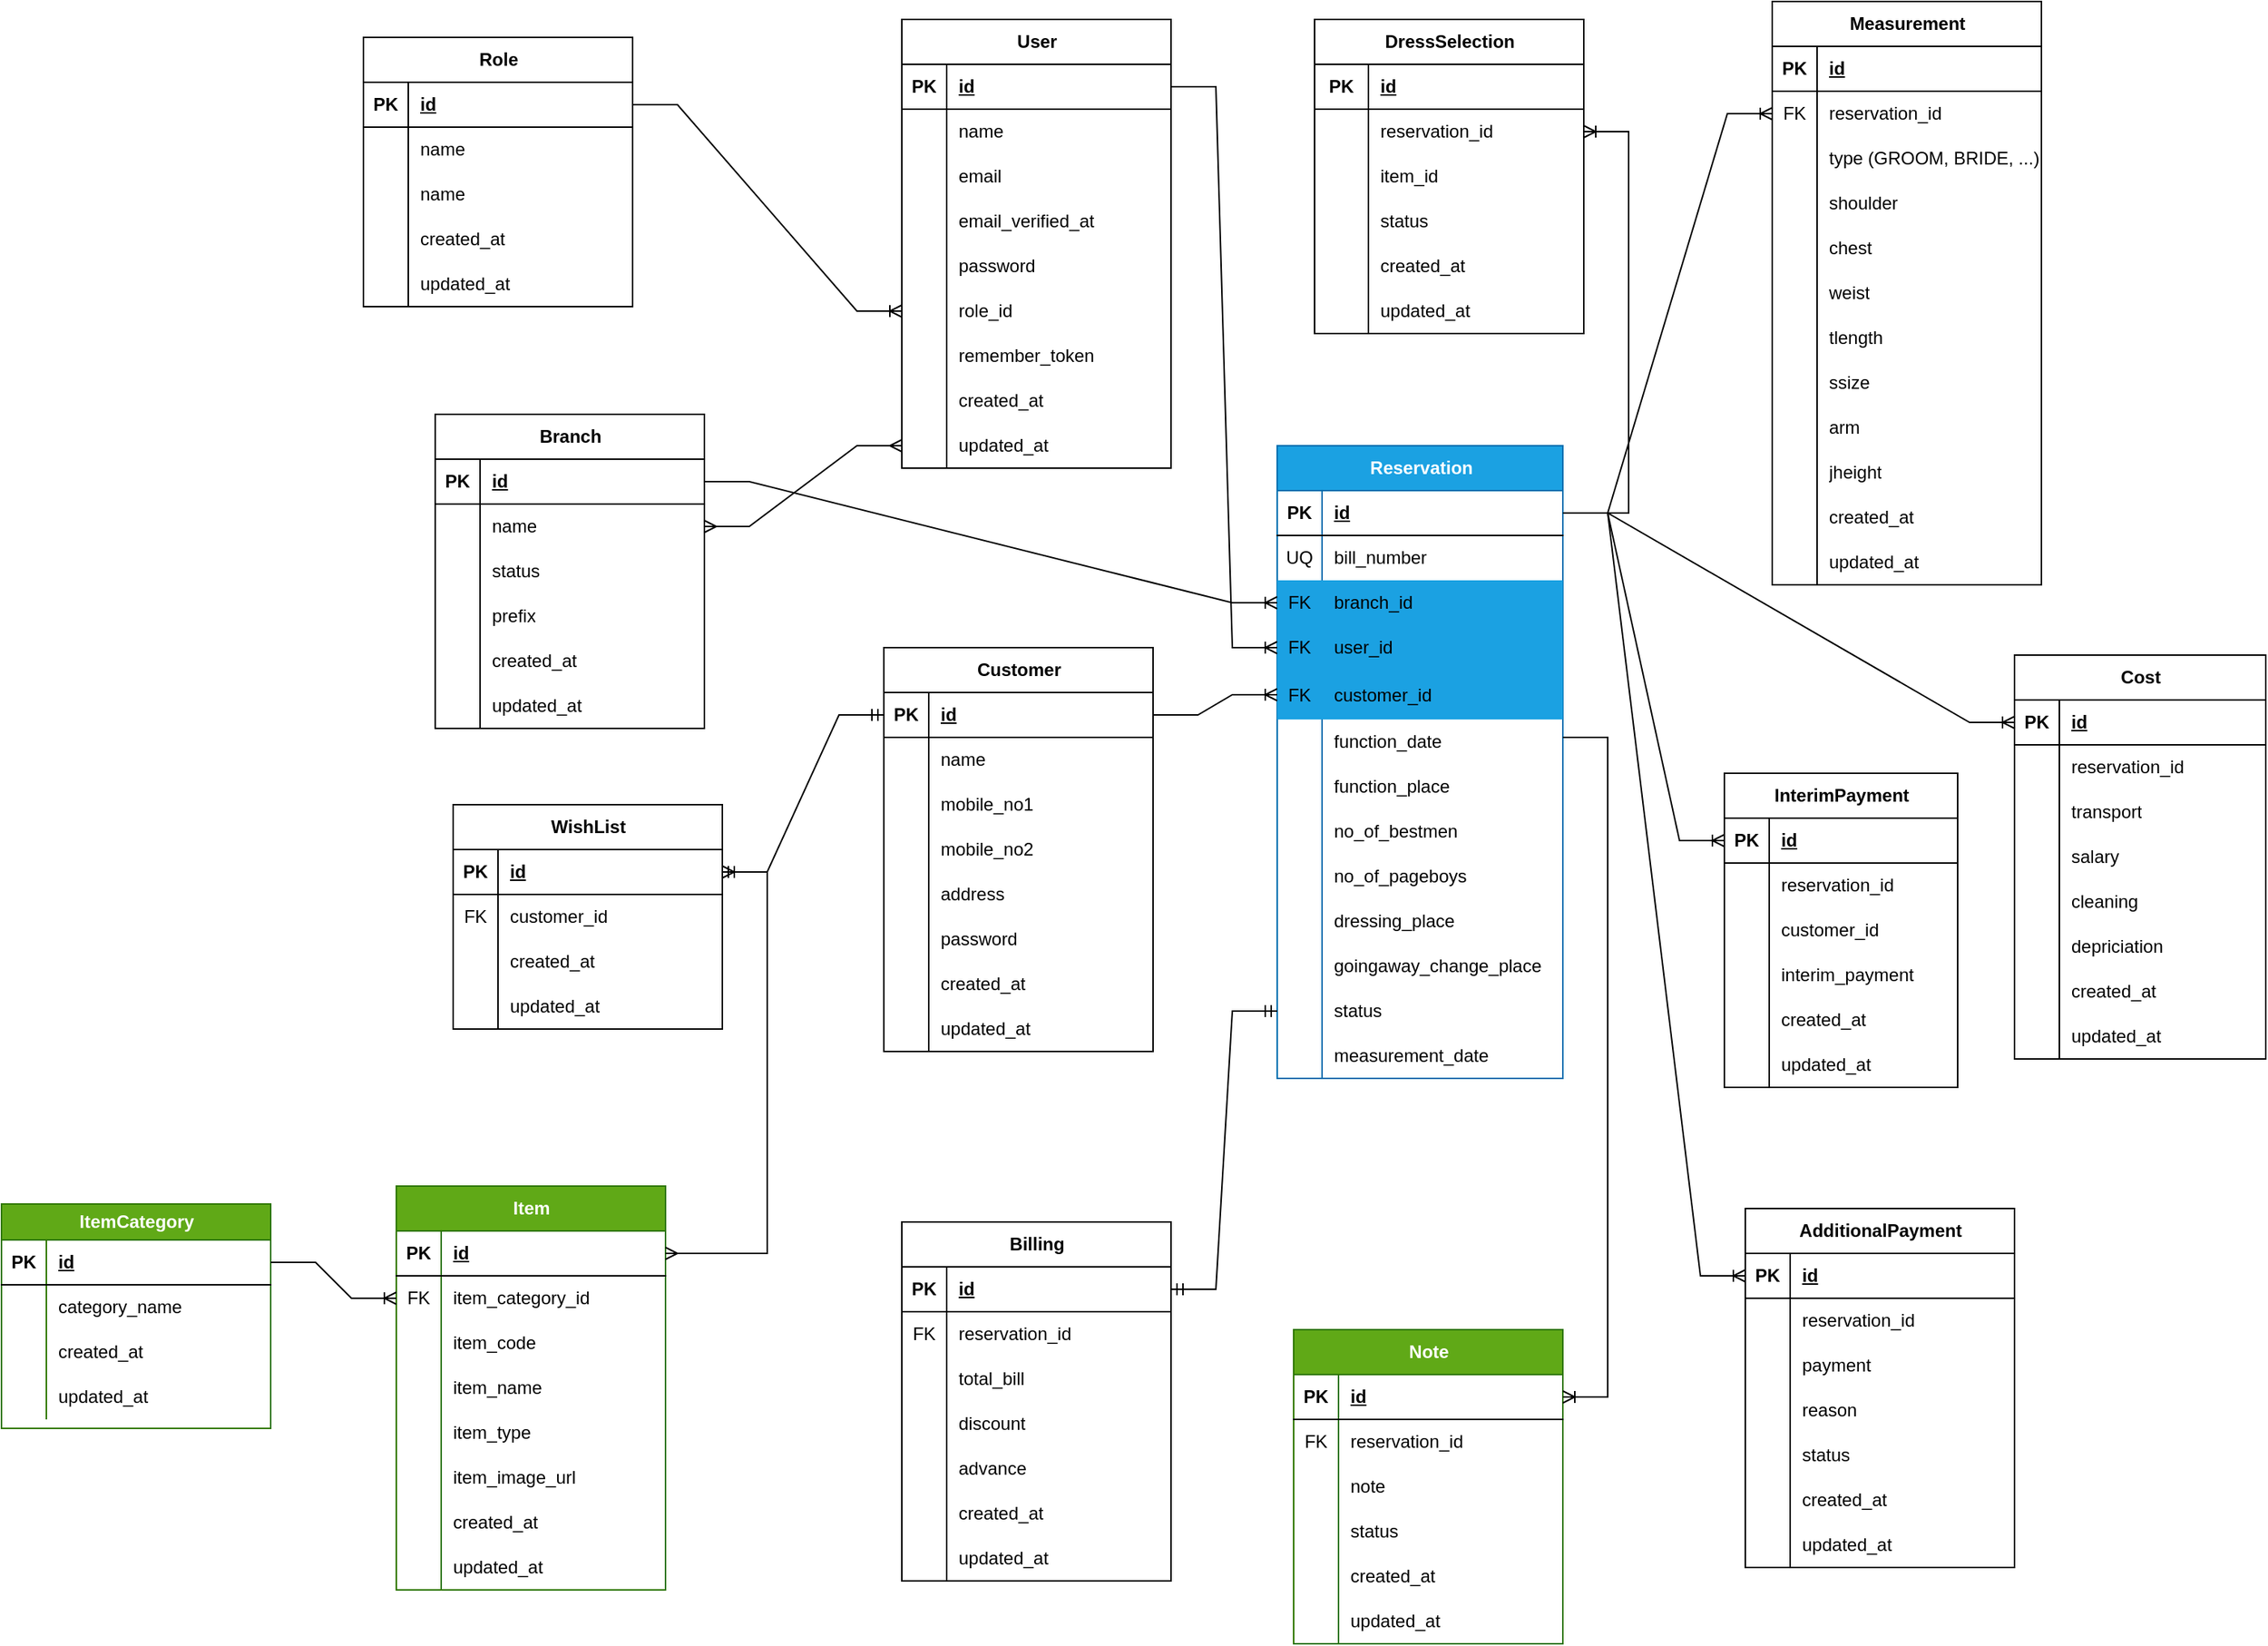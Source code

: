 <mxfile version="21.5.0" type="device">
  <diagram id="R2lEEEUBdFMjLlhIrx00" name="Page-1">
    <mxGraphModel dx="2026" dy="1171" grid="1" gridSize="12" guides="1" tooltips="1" connect="1" arrows="1" fold="1" page="1" pageScale="1" pageWidth="1654" pageHeight="1169" background="none" math="0" shadow="0" extFonts="Permanent Marker^https://fonts.googleapis.com/css?family=Permanent+Marker">
      <root>
        <mxCell id="0" />
        <mxCell id="1" parent="0" />
        <mxCell id="pAzACiHj0Kj7zLUZGCqz-5" value="User" style="shape=table;startSize=30;container=1;collapsible=1;childLayout=tableLayout;fixedRows=1;rowLines=0;fontStyle=1;align=center;resizeLast=1;html=1;" parent="1" vertex="1">
          <mxGeometry x="626" y="24" width="180" height="300" as="geometry" />
        </mxCell>
        <mxCell id="pAzACiHj0Kj7zLUZGCqz-6" value="" style="shape=tableRow;horizontal=0;startSize=0;swimlaneHead=0;swimlaneBody=0;fillColor=none;collapsible=0;dropTarget=0;points=[[0,0.5],[1,0.5]];portConstraint=eastwest;top=0;left=0;right=0;bottom=1;" parent="pAzACiHj0Kj7zLUZGCqz-5" vertex="1">
          <mxGeometry y="30" width="180" height="30" as="geometry" />
        </mxCell>
        <mxCell id="pAzACiHj0Kj7zLUZGCqz-7" value="PK" style="shape=partialRectangle;connectable=0;fillColor=none;top=0;left=0;bottom=0;right=0;fontStyle=1;overflow=hidden;whiteSpace=wrap;html=1;" parent="pAzACiHj0Kj7zLUZGCqz-6" vertex="1">
          <mxGeometry width="30" height="30" as="geometry">
            <mxRectangle width="30" height="30" as="alternateBounds" />
          </mxGeometry>
        </mxCell>
        <mxCell id="pAzACiHj0Kj7zLUZGCqz-8" value="id" style="shape=partialRectangle;connectable=0;fillColor=none;top=0;left=0;bottom=0;right=0;align=left;spacingLeft=6;fontStyle=5;overflow=hidden;whiteSpace=wrap;html=1;" parent="pAzACiHj0Kj7zLUZGCqz-6" vertex="1">
          <mxGeometry x="30" width="150" height="30" as="geometry">
            <mxRectangle width="150" height="30" as="alternateBounds" />
          </mxGeometry>
        </mxCell>
        <mxCell id="pAzACiHj0Kj7zLUZGCqz-9" value="" style="shape=tableRow;horizontal=0;startSize=0;swimlaneHead=0;swimlaneBody=0;fillColor=none;collapsible=0;dropTarget=0;points=[[0,0.5],[1,0.5]];portConstraint=eastwest;top=0;left=0;right=0;bottom=0;" parent="pAzACiHj0Kj7zLUZGCqz-5" vertex="1">
          <mxGeometry y="60" width="180" height="30" as="geometry" />
        </mxCell>
        <mxCell id="pAzACiHj0Kj7zLUZGCqz-10" value="" style="shape=partialRectangle;connectable=0;fillColor=none;top=0;left=0;bottom=0;right=0;editable=1;overflow=hidden;whiteSpace=wrap;html=1;" parent="pAzACiHj0Kj7zLUZGCqz-9" vertex="1">
          <mxGeometry width="30" height="30" as="geometry">
            <mxRectangle width="30" height="30" as="alternateBounds" />
          </mxGeometry>
        </mxCell>
        <mxCell id="pAzACiHj0Kj7zLUZGCqz-11" value="name" style="shape=partialRectangle;connectable=0;fillColor=none;top=0;left=0;bottom=0;right=0;align=left;spacingLeft=6;overflow=hidden;whiteSpace=wrap;html=1;" parent="pAzACiHj0Kj7zLUZGCqz-9" vertex="1">
          <mxGeometry x="30" width="150" height="30" as="geometry">
            <mxRectangle width="150" height="30" as="alternateBounds" />
          </mxGeometry>
        </mxCell>
        <mxCell id="pAzACiHj0Kj7zLUZGCqz-12" value="" style="shape=tableRow;horizontal=0;startSize=0;swimlaneHead=0;swimlaneBody=0;fillColor=none;collapsible=0;dropTarget=0;points=[[0,0.5],[1,0.5]];portConstraint=eastwest;top=0;left=0;right=0;bottom=0;" parent="pAzACiHj0Kj7zLUZGCqz-5" vertex="1">
          <mxGeometry y="90" width="180" height="30" as="geometry" />
        </mxCell>
        <mxCell id="pAzACiHj0Kj7zLUZGCqz-13" value="" style="shape=partialRectangle;connectable=0;fillColor=none;top=0;left=0;bottom=0;right=0;editable=1;overflow=hidden;whiteSpace=wrap;html=1;" parent="pAzACiHj0Kj7zLUZGCqz-12" vertex="1">
          <mxGeometry width="30" height="30" as="geometry">
            <mxRectangle width="30" height="30" as="alternateBounds" />
          </mxGeometry>
        </mxCell>
        <mxCell id="pAzACiHj0Kj7zLUZGCqz-14" value="email" style="shape=partialRectangle;connectable=0;fillColor=none;top=0;left=0;bottom=0;right=0;align=left;spacingLeft=6;overflow=hidden;whiteSpace=wrap;html=1;" parent="pAzACiHj0Kj7zLUZGCqz-12" vertex="1">
          <mxGeometry x="30" width="150" height="30" as="geometry">
            <mxRectangle width="150" height="30" as="alternateBounds" />
          </mxGeometry>
        </mxCell>
        <mxCell id="pAzACiHj0Kj7zLUZGCqz-15" value="" style="shape=tableRow;horizontal=0;startSize=0;swimlaneHead=0;swimlaneBody=0;fillColor=none;collapsible=0;dropTarget=0;points=[[0,0.5],[1,0.5]];portConstraint=eastwest;top=0;left=0;right=0;bottom=0;" parent="pAzACiHj0Kj7zLUZGCqz-5" vertex="1">
          <mxGeometry y="120" width="180" height="30" as="geometry" />
        </mxCell>
        <mxCell id="pAzACiHj0Kj7zLUZGCqz-16" value="" style="shape=partialRectangle;connectable=0;fillColor=none;top=0;left=0;bottom=0;right=0;editable=1;overflow=hidden;whiteSpace=wrap;html=1;" parent="pAzACiHj0Kj7zLUZGCqz-15" vertex="1">
          <mxGeometry width="30" height="30" as="geometry">
            <mxRectangle width="30" height="30" as="alternateBounds" />
          </mxGeometry>
        </mxCell>
        <mxCell id="pAzACiHj0Kj7zLUZGCqz-17" value="email_verified_at" style="shape=partialRectangle;connectable=0;fillColor=none;top=0;left=0;bottom=0;right=0;align=left;spacingLeft=6;overflow=hidden;whiteSpace=wrap;html=1;" parent="pAzACiHj0Kj7zLUZGCqz-15" vertex="1">
          <mxGeometry x="30" width="150" height="30" as="geometry">
            <mxRectangle width="150" height="30" as="alternateBounds" />
          </mxGeometry>
        </mxCell>
        <mxCell id="pAzACiHj0Kj7zLUZGCqz-31" value="" style="shape=tableRow;horizontal=0;startSize=0;swimlaneHead=0;swimlaneBody=0;fillColor=none;collapsible=0;dropTarget=0;points=[[0,0.5],[1,0.5]];portConstraint=eastwest;top=0;left=0;right=0;bottom=0;" parent="pAzACiHj0Kj7zLUZGCqz-5" vertex="1">
          <mxGeometry y="150" width="180" height="30" as="geometry" />
        </mxCell>
        <mxCell id="pAzACiHj0Kj7zLUZGCqz-32" value="" style="shape=partialRectangle;connectable=0;fillColor=none;top=0;left=0;bottom=0;right=0;editable=1;overflow=hidden;whiteSpace=wrap;html=1;" parent="pAzACiHj0Kj7zLUZGCqz-31" vertex="1">
          <mxGeometry width="30" height="30" as="geometry">
            <mxRectangle width="30" height="30" as="alternateBounds" />
          </mxGeometry>
        </mxCell>
        <mxCell id="pAzACiHj0Kj7zLUZGCqz-33" value="password" style="shape=partialRectangle;connectable=0;fillColor=none;top=0;left=0;bottom=0;right=0;align=left;spacingLeft=6;overflow=hidden;whiteSpace=wrap;html=1;" parent="pAzACiHj0Kj7zLUZGCqz-31" vertex="1">
          <mxGeometry x="30" width="150" height="30" as="geometry">
            <mxRectangle width="150" height="30" as="alternateBounds" />
          </mxGeometry>
        </mxCell>
        <mxCell id="pAzACiHj0Kj7zLUZGCqz-381" value="" style="shape=tableRow;horizontal=0;startSize=0;swimlaneHead=0;swimlaneBody=0;fillColor=none;collapsible=0;dropTarget=0;points=[[0,0.5],[1,0.5]];portConstraint=eastwest;top=0;left=0;right=0;bottom=0;" parent="pAzACiHj0Kj7zLUZGCqz-5" vertex="1">
          <mxGeometry y="180" width="180" height="30" as="geometry" />
        </mxCell>
        <mxCell id="pAzACiHj0Kj7zLUZGCqz-382" value="" style="shape=partialRectangle;connectable=0;fillColor=none;top=0;left=0;bottom=0;right=0;editable=1;overflow=hidden;whiteSpace=wrap;html=1;" parent="pAzACiHj0Kj7zLUZGCqz-381" vertex="1">
          <mxGeometry width="30" height="30" as="geometry">
            <mxRectangle width="30" height="30" as="alternateBounds" />
          </mxGeometry>
        </mxCell>
        <mxCell id="pAzACiHj0Kj7zLUZGCqz-383" value="role_id" style="shape=partialRectangle;connectable=0;fillColor=none;top=0;left=0;bottom=0;right=0;align=left;spacingLeft=6;overflow=hidden;whiteSpace=wrap;html=1;" parent="pAzACiHj0Kj7zLUZGCqz-381" vertex="1">
          <mxGeometry x="30" width="150" height="30" as="geometry">
            <mxRectangle width="150" height="30" as="alternateBounds" />
          </mxGeometry>
        </mxCell>
        <mxCell id="pAzACiHj0Kj7zLUZGCqz-34" value="" style="shape=tableRow;horizontal=0;startSize=0;swimlaneHead=0;swimlaneBody=0;fillColor=none;collapsible=0;dropTarget=0;points=[[0,0.5],[1,0.5]];portConstraint=eastwest;top=0;left=0;right=0;bottom=0;" parent="pAzACiHj0Kj7zLUZGCqz-5" vertex="1">
          <mxGeometry y="210" width="180" height="30" as="geometry" />
        </mxCell>
        <mxCell id="pAzACiHj0Kj7zLUZGCqz-35" value="" style="shape=partialRectangle;connectable=0;fillColor=none;top=0;left=0;bottom=0;right=0;editable=1;overflow=hidden;whiteSpace=wrap;html=1;" parent="pAzACiHj0Kj7zLUZGCqz-34" vertex="1">
          <mxGeometry width="30" height="30" as="geometry">
            <mxRectangle width="30" height="30" as="alternateBounds" />
          </mxGeometry>
        </mxCell>
        <mxCell id="pAzACiHj0Kj7zLUZGCqz-36" value="remember_token" style="shape=partialRectangle;connectable=0;fillColor=none;top=0;left=0;bottom=0;right=0;align=left;spacingLeft=6;overflow=hidden;whiteSpace=wrap;html=1;" parent="pAzACiHj0Kj7zLUZGCqz-34" vertex="1">
          <mxGeometry x="30" width="150" height="30" as="geometry">
            <mxRectangle width="150" height="30" as="alternateBounds" />
          </mxGeometry>
        </mxCell>
        <mxCell id="pAzACiHj0Kj7zLUZGCqz-37" value="" style="shape=tableRow;horizontal=0;startSize=0;swimlaneHead=0;swimlaneBody=0;fillColor=none;collapsible=0;dropTarget=0;points=[[0,0.5],[1,0.5]];portConstraint=eastwest;top=0;left=0;right=0;bottom=0;" parent="pAzACiHj0Kj7zLUZGCqz-5" vertex="1">
          <mxGeometry y="240" width="180" height="30" as="geometry" />
        </mxCell>
        <mxCell id="pAzACiHj0Kj7zLUZGCqz-38" value="" style="shape=partialRectangle;connectable=0;fillColor=none;top=0;left=0;bottom=0;right=0;editable=1;overflow=hidden;whiteSpace=wrap;html=1;" parent="pAzACiHj0Kj7zLUZGCqz-37" vertex="1">
          <mxGeometry width="30" height="30" as="geometry">
            <mxRectangle width="30" height="30" as="alternateBounds" />
          </mxGeometry>
        </mxCell>
        <mxCell id="pAzACiHj0Kj7zLUZGCqz-39" value="created_at" style="shape=partialRectangle;connectable=0;fillColor=none;top=0;left=0;bottom=0;right=0;align=left;spacingLeft=6;overflow=hidden;whiteSpace=wrap;html=1;" parent="pAzACiHj0Kj7zLUZGCqz-37" vertex="1">
          <mxGeometry x="30" width="150" height="30" as="geometry">
            <mxRectangle width="150" height="30" as="alternateBounds" />
          </mxGeometry>
        </mxCell>
        <mxCell id="pAzACiHj0Kj7zLUZGCqz-40" value="" style="shape=tableRow;horizontal=0;startSize=0;swimlaneHead=0;swimlaneBody=0;fillColor=none;collapsible=0;dropTarget=0;points=[[0,0.5],[1,0.5]];portConstraint=eastwest;top=0;left=0;right=0;bottom=0;" parent="pAzACiHj0Kj7zLUZGCqz-5" vertex="1">
          <mxGeometry y="270" width="180" height="30" as="geometry" />
        </mxCell>
        <mxCell id="pAzACiHj0Kj7zLUZGCqz-41" value="" style="shape=partialRectangle;connectable=0;fillColor=none;top=0;left=0;bottom=0;right=0;editable=1;overflow=hidden;whiteSpace=wrap;html=1;" parent="pAzACiHj0Kj7zLUZGCqz-40" vertex="1">
          <mxGeometry width="30" height="30" as="geometry">
            <mxRectangle width="30" height="30" as="alternateBounds" />
          </mxGeometry>
        </mxCell>
        <mxCell id="pAzACiHj0Kj7zLUZGCqz-42" value="updated_at" style="shape=partialRectangle;connectable=0;fillColor=none;top=0;left=0;bottom=0;right=0;align=left;spacingLeft=6;overflow=hidden;whiteSpace=wrap;html=1;" parent="pAzACiHj0Kj7zLUZGCqz-40" vertex="1">
          <mxGeometry x="30" width="150" height="30" as="geometry">
            <mxRectangle width="150" height="30" as="alternateBounds" />
          </mxGeometry>
        </mxCell>
        <mxCell id="pAzACiHj0Kj7zLUZGCqz-43" value="Role" style="shape=table;startSize=30;container=1;collapsible=1;childLayout=tableLayout;fixedRows=1;rowLines=0;fontStyle=1;align=center;resizeLast=1;html=1;" parent="1" vertex="1">
          <mxGeometry x="266" y="36" width="180" height="180" as="geometry" />
        </mxCell>
        <mxCell id="pAzACiHj0Kj7zLUZGCqz-44" value="" style="shape=tableRow;horizontal=0;startSize=0;swimlaneHead=0;swimlaneBody=0;fillColor=none;collapsible=0;dropTarget=0;points=[[0,0.5],[1,0.5]];portConstraint=eastwest;top=0;left=0;right=0;bottom=1;" parent="pAzACiHj0Kj7zLUZGCqz-43" vertex="1">
          <mxGeometry y="30" width="180" height="30" as="geometry" />
        </mxCell>
        <mxCell id="pAzACiHj0Kj7zLUZGCqz-45" value="PK" style="shape=partialRectangle;connectable=0;fillColor=none;top=0;left=0;bottom=0;right=0;fontStyle=1;overflow=hidden;whiteSpace=wrap;html=1;" parent="pAzACiHj0Kj7zLUZGCqz-44" vertex="1">
          <mxGeometry width="30" height="30" as="geometry">
            <mxRectangle width="30" height="30" as="alternateBounds" />
          </mxGeometry>
        </mxCell>
        <mxCell id="pAzACiHj0Kj7zLUZGCqz-46" value="id" style="shape=partialRectangle;connectable=0;fillColor=none;top=0;left=0;bottom=0;right=0;align=left;spacingLeft=6;fontStyle=5;overflow=hidden;whiteSpace=wrap;html=1;" parent="pAzACiHj0Kj7zLUZGCqz-44" vertex="1">
          <mxGeometry x="30" width="150" height="30" as="geometry">
            <mxRectangle width="150" height="30" as="alternateBounds" />
          </mxGeometry>
        </mxCell>
        <mxCell id="pAzACiHj0Kj7zLUZGCqz-47" value="" style="shape=tableRow;horizontal=0;startSize=0;swimlaneHead=0;swimlaneBody=0;fillColor=none;collapsible=0;dropTarget=0;points=[[0,0.5],[1,0.5]];portConstraint=eastwest;top=0;left=0;right=0;bottom=0;" parent="pAzACiHj0Kj7zLUZGCqz-43" vertex="1">
          <mxGeometry y="60" width="180" height="30" as="geometry" />
        </mxCell>
        <mxCell id="pAzACiHj0Kj7zLUZGCqz-48" value="" style="shape=partialRectangle;connectable=0;fillColor=none;top=0;left=0;bottom=0;right=0;editable=1;overflow=hidden;whiteSpace=wrap;html=1;" parent="pAzACiHj0Kj7zLUZGCqz-47" vertex="1">
          <mxGeometry width="30" height="30" as="geometry">
            <mxRectangle width="30" height="30" as="alternateBounds" />
          </mxGeometry>
        </mxCell>
        <mxCell id="pAzACiHj0Kj7zLUZGCqz-49" value="name" style="shape=partialRectangle;connectable=0;fillColor=none;top=0;left=0;bottom=0;right=0;align=left;spacingLeft=6;overflow=hidden;whiteSpace=wrap;html=1;" parent="pAzACiHj0Kj7zLUZGCqz-47" vertex="1">
          <mxGeometry x="30" width="150" height="30" as="geometry">
            <mxRectangle width="150" height="30" as="alternateBounds" />
          </mxGeometry>
        </mxCell>
        <mxCell id="pAzACiHj0Kj7zLUZGCqz-56" value="" style="shape=tableRow;horizontal=0;startSize=0;swimlaneHead=0;swimlaneBody=0;fillColor=none;collapsible=0;dropTarget=0;points=[[0,0.5],[1,0.5]];portConstraint=eastwest;top=0;left=0;right=0;bottom=0;" parent="pAzACiHj0Kj7zLUZGCqz-43" vertex="1">
          <mxGeometry y="90" width="180" height="30" as="geometry" />
        </mxCell>
        <mxCell id="pAzACiHj0Kj7zLUZGCqz-57" value="" style="shape=partialRectangle;connectable=0;fillColor=none;top=0;left=0;bottom=0;right=0;editable=1;overflow=hidden;whiteSpace=wrap;html=1;" parent="pAzACiHj0Kj7zLUZGCqz-56" vertex="1">
          <mxGeometry width="30" height="30" as="geometry">
            <mxRectangle width="30" height="30" as="alternateBounds" />
          </mxGeometry>
        </mxCell>
        <mxCell id="pAzACiHj0Kj7zLUZGCqz-58" value="name" style="shape=partialRectangle;connectable=0;fillColor=none;top=0;left=0;bottom=0;right=0;align=left;spacingLeft=6;overflow=hidden;whiteSpace=wrap;html=1;" parent="pAzACiHj0Kj7zLUZGCqz-56" vertex="1">
          <mxGeometry x="30" width="150" height="30" as="geometry">
            <mxRectangle width="150" height="30" as="alternateBounds" />
          </mxGeometry>
        </mxCell>
        <mxCell id="pAzACiHj0Kj7zLUZGCqz-50" value="" style="shape=tableRow;horizontal=0;startSize=0;swimlaneHead=0;swimlaneBody=0;fillColor=none;collapsible=0;dropTarget=0;points=[[0,0.5],[1,0.5]];portConstraint=eastwest;top=0;left=0;right=0;bottom=0;" parent="pAzACiHj0Kj7zLUZGCqz-43" vertex="1">
          <mxGeometry y="120" width="180" height="30" as="geometry" />
        </mxCell>
        <mxCell id="pAzACiHj0Kj7zLUZGCqz-51" value="" style="shape=partialRectangle;connectable=0;fillColor=none;top=0;left=0;bottom=0;right=0;editable=1;overflow=hidden;whiteSpace=wrap;html=1;" parent="pAzACiHj0Kj7zLUZGCqz-50" vertex="1">
          <mxGeometry width="30" height="30" as="geometry">
            <mxRectangle width="30" height="30" as="alternateBounds" />
          </mxGeometry>
        </mxCell>
        <mxCell id="pAzACiHj0Kj7zLUZGCqz-52" value="created_at" style="shape=partialRectangle;connectable=0;fillColor=none;top=0;left=0;bottom=0;right=0;align=left;spacingLeft=6;overflow=hidden;whiteSpace=wrap;html=1;" parent="pAzACiHj0Kj7zLUZGCqz-50" vertex="1">
          <mxGeometry x="30" width="150" height="30" as="geometry">
            <mxRectangle width="150" height="30" as="alternateBounds" />
          </mxGeometry>
        </mxCell>
        <mxCell id="pAzACiHj0Kj7zLUZGCqz-53" value="" style="shape=tableRow;horizontal=0;startSize=0;swimlaneHead=0;swimlaneBody=0;fillColor=none;collapsible=0;dropTarget=0;points=[[0,0.5],[1,0.5]];portConstraint=eastwest;top=0;left=0;right=0;bottom=0;" parent="pAzACiHj0Kj7zLUZGCqz-43" vertex="1">
          <mxGeometry y="150" width="180" height="30" as="geometry" />
        </mxCell>
        <mxCell id="pAzACiHj0Kj7zLUZGCqz-54" value="" style="shape=partialRectangle;connectable=0;fillColor=none;top=0;left=0;bottom=0;right=0;editable=1;overflow=hidden;whiteSpace=wrap;html=1;" parent="pAzACiHj0Kj7zLUZGCqz-53" vertex="1">
          <mxGeometry width="30" height="30" as="geometry">
            <mxRectangle width="30" height="30" as="alternateBounds" />
          </mxGeometry>
        </mxCell>
        <mxCell id="pAzACiHj0Kj7zLUZGCqz-55" value="updated_at" style="shape=partialRectangle;connectable=0;fillColor=none;top=0;left=0;bottom=0;right=0;align=left;spacingLeft=6;overflow=hidden;whiteSpace=wrap;html=1;" parent="pAzACiHj0Kj7zLUZGCqz-53" vertex="1">
          <mxGeometry x="30" width="150" height="30" as="geometry">
            <mxRectangle width="150" height="30" as="alternateBounds" />
          </mxGeometry>
        </mxCell>
        <mxCell id="pAzACiHj0Kj7zLUZGCqz-59" value="Note" style="shape=table;startSize=30;container=1;collapsible=1;childLayout=tableLayout;fixedRows=1;rowLines=0;fontStyle=1;align=center;resizeLast=1;html=1;fillColor=#60a917;fontColor=#ffffff;strokeColor=#2D7600;" parent="1" vertex="1">
          <mxGeometry x="888" y="900" width="180" height="210" as="geometry">
            <mxRectangle x="888" y="900" width="72" height="30" as="alternateBounds" />
          </mxGeometry>
        </mxCell>
        <mxCell id="pAzACiHj0Kj7zLUZGCqz-60" value="" style="shape=tableRow;horizontal=0;startSize=0;swimlaneHead=0;swimlaneBody=0;fillColor=none;collapsible=0;dropTarget=0;points=[[0,0.5],[1,0.5]];portConstraint=eastwest;top=0;left=0;right=0;bottom=1;" parent="pAzACiHj0Kj7zLUZGCqz-59" vertex="1">
          <mxGeometry y="30" width="180" height="30" as="geometry" />
        </mxCell>
        <mxCell id="pAzACiHj0Kj7zLUZGCqz-61" value="PK" style="shape=partialRectangle;connectable=0;fillColor=none;top=0;left=0;bottom=0;right=0;fontStyle=1;overflow=hidden;whiteSpace=wrap;html=1;" parent="pAzACiHj0Kj7zLUZGCqz-60" vertex="1">
          <mxGeometry width="30" height="30" as="geometry">
            <mxRectangle width="30" height="30" as="alternateBounds" />
          </mxGeometry>
        </mxCell>
        <mxCell id="pAzACiHj0Kj7zLUZGCqz-62" value="id" style="shape=partialRectangle;connectable=0;fillColor=none;top=0;left=0;bottom=0;right=0;align=left;spacingLeft=6;fontStyle=5;overflow=hidden;whiteSpace=wrap;html=1;" parent="pAzACiHj0Kj7zLUZGCqz-60" vertex="1">
          <mxGeometry x="30" width="150" height="30" as="geometry">
            <mxRectangle width="150" height="30" as="alternateBounds" />
          </mxGeometry>
        </mxCell>
        <mxCell id="pAzACiHj0Kj7zLUZGCqz-63" value="" style="shape=tableRow;horizontal=0;startSize=0;swimlaneHead=0;swimlaneBody=0;fillColor=none;collapsible=0;dropTarget=0;points=[[0,0.5],[1,0.5]];portConstraint=eastwest;top=0;left=0;right=0;bottom=0;" parent="pAzACiHj0Kj7zLUZGCqz-59" vertex="1">
          <mxGeometry y="60" width="180" height="30" as="geometry" />
        </mxCell>
        <mxCell id="pAzACiHj0Kj7zLUZGCqz-64" value="FK" style="shape=partialRectangle;connectable=0;fillColor=none;top=0;left=0;bottom=0;right=0;editable=1;overflow=hidden;whiteSpace=wrap;html=1;" parent="pAzACiHj0Kj7zLUZGCqz-63" vertex="1">
          <mxGeometry width="30" height="30" as="geometry">
            <mxRectangle width="30" height="30" as="alternateBounds" />
          </mxGeometry>
        </mxCell>
        <mxCell id="pAzACiHj0Kj7zLUZGCqz-65" value="reservation_id" style="shape=partialRectangle;connectable=0;fillColor=none;top=0;left=0;bottom=0;right=0;align=left;spacingLeft=6;overflow=hidden;whiteSpace=wrap;html=1;" parent="pAzACiHj0Kj7zLUZGCqz-63" vertex="1">
          <mxGeometry x="30" width="150" height="30" as="geometry">
            <mxRectangle width="150" height="30" as="alternateBounds" />
          </mxGeometry>
        </mxCell>
        <mxCell id="pAzACiHj0Kj7zLUZGCqz-66" value="" style="shape=tableRow;horizontal=0;startSize=0;swimlaneHead=0;swimlaneBody=0;fillColor=none;collapsible=0;dropTarget=0;points=[[0,0.5],[1,0.5]];portConstraint=eastwest;top=0;left=0;right=0;bottom=0;" parent="pAzACiHj0Kj7zLUZGCqz-59" vertex="1">
          <mxGeometry y="90" width="180" height="30" as="geometry" />
        </mxCell>
        <mxCell id="pAzACiHj0Kj7zLUZGCqz-67" value="" style="shape=partialRectangle;connectable=0;fillColor=none;top=0;left=0;bottom=0;right=0;editable=1;overflow=hidden;whiteSpace=wrap;html=1;" parent="pAzACiHj0Kj7zLUZGCqz-66" vertex="1">
          <mxGeometry width="30" height="30" as="geometry">
            <mxRectangle width="30" height="30" as="alternateBounds" />
          </mxGeometry>
        </mxCell>
        <mxCell id="pAzACiHj0Kj7zLUZGCqz-68" value="note" style="shape=partialRectangle;connectable=0;fillColor=none;top=0;left=0;bottom=0;right=0;align=left;spacingLeft=6;overflow=hidden;whiteSpace=wrap;html=1;" parent="pAzACiHj0Kj7zLUZGCqz-66" vertex="1">
          <mxGeometry x="30" width="150" height="30" as="geometry">
            <mxRectangle width="150" height="30" as="alternateBounds" />
          </mxGeometry>
        </mxCell>
        <mxCell id="pAzACiHj0Kj7zLUZGCqz-69" value="" style="shape=tableRow;horizontal=0;startSize=0;swimlaneHead=0;swimlaneBody=0;fillColor=none;collapsible=0;dropTarget=0;points=[[0,0.5],[1,0.5]];portConstraint=eastwest;top=0;left=0;right=0;bottom=0;" parent="pAzACiHj0Kj7zLUZGCqz-59" vertex="1">
          <mxGeometry y="120" width="180" height="30" as="geometry" />
        </mxCell>
        <mxCell id="pAzACiHj0Kj7zLUZGCqz-70" value="" style="shape=partialRectangle;connectable=0;fillColor=none;top=0;left=0;bottom=0;right=0;editable=1;overflow=hidden;whiteSpace=wrap;html=1;" parent="pAzACiHj0Kj7zLUZGCqz-69" vertex="1">
          <mxGeometry width="30" height="30" as="geometry">
            <mxRectangle width="30" height="30" as="alternateBounds" />
          </mxGeometry>
        </mxCell>
        <mxCell id="pAzACiHj0Kj7zLUZGCqz-71" value="status" style="shape=partialRectangle;connectable=0;fillColor=none;top=0;left=0;bottom=0;right=0;align=left;spacingLeft=6;overflow=hidden;whiteSpace=wrap;html=1;" parent="pAzACiHj0Kj7zLUZGCqz-69" vertex="1">
          <mxGeometry x="30" width="150" height="30" as="geometry">
            <mxRectangle width="150" height="30" as="alternateBounds" />
          </mxGeometry>
        </mxCell>
        <mxCell id="pAzACiHj0Kj7zLUZGCqz-72" value="" style="shape=tableRow;horizontal=0;startSize=0;swimlaneHead=0;swimlaneBody=0;fillColor=none;collapsible=0;dropTarget=0;points=[[0,0.5],[1,0.5]];portConstraint=eastwest;top=0;left=0;right=0;bottom=0;" parent="pAzACiHj0Kj7zLUZGCqz-59" vertex="1">
          <mxGeometry y="150" width="180" height="30" as="geometry" />
        </mxCell>
        <mxCell id="pAzACiHj0Kj7zLUZGCqz-73" value="" style="shape=partialRectangle;connectable=0;fillColor=none;top=0;left=0;bottom=0;right=0;editable=1;overflow=hidden;whiteSpace=wrap;html=1;" parent="pAzACiHj0Kj7zLUZGCqz-72" vertex="1">
          <mxGeometry width="30" height="30" as="geometry">
            <mxRectangle width="30" height="30" as="alternateBounds" />
          </mxGeometry>
        </mxCell>
        <mxCell id="pAzACiHj0Kj7zLUZGCqz-74" value="created_at" style="shape=partialRectangle;connectable=0;fillColor=none;top=0;left=0;bottom=0;right=0;align=left;spacingLeft=6;overflow=hidden;whiteSpace=wrap;html=1;" parent="pAzACiHj0Kj7zLUZGCqz-72" vertex="1">
          <mxGeometry x="30" width="150" height="30" as="geometry">
            <mxRectangle width="150" height="30" as="alternateBounds" />
          </mxGeometry>
        </mxCell>
        <mxCell id="pAzACiHj0Kj7zLUZGCqz-77" value="" style="shape=tableRow;horizontal=0;startSize=0;swimlaneHead=0;swimlaneBody=0;fillColor=none;collapsible=0;dropTarget=0;points=[[0,0.5],[1,0.5]];portConstraint=eastwest;top=0;left=0;right=0;bottom=0;" parent="pAzACiHj0Kj7zLUZGCqz-59" vertex="1">
          <mxGeometry y="180" width="180" height="30" as="geometry" />
        </mxCell>
        <mxCell id="pAzACiHj0Kj7zLUZGCqz-78" value="" style="shape=partialRectangle;connectable=0;fillColor=none;top=0;left=0;bottom=0;right=0;editable=1;overflow=hidden;whiteSpace=wrap;html=1;" parent="pAzACiHj0Kj7zLUZGCqz-77" vertex="1">
          <mxGeometry width="30" height="30" as="geometry">
            <mxRectangle width="30" height="30" as="alternateBounds" />
          </mxGeometry>
        </mxCell>
        <mxCell id="pAzACiHj0Kj7zLUZGCqz-79" value="updated_at" style="shape=partialRectangle;connectable=0;fillColor=none;top=0;left=0;bottom=0;right=0;align=left;spacingLeft=6;overflow=hidden;whiteSpace=wrap;html=1;" parent="pAzACiHj0Kj7zLUZGCqz-77" vertex="1">
          <mxGeometry x="30" width="150" height="30" as="geometry">
            <mxRectangle width="150" height="30" as="alternateBounds" />
          </mxGeometry>
        </mxCell>
        <mxCell id="pAzACiHj0Kj7zLUZGCqz-80" value="Measurement" style="shape=table;startSize=30;container=1;collapsible=1;childLayout=tableLayout;fixedRows=1;rowLines=0;fontStyle=1;align=center;resizeLast=1;html=1;" parent="1" vertex="1">
          <mxGeometry x="1208" y="12" width="180" height="390" as="geometry" />
        </mxCell>
        <mxCell id="pAzACiHj0Kj7zLUZGCqz-81" value="" style="shape=tableRow;horizontal=0;startSize=0;swimlaneHead=0;swimlaneBody=0;fillColor=none;collapsible=0;dropTarget=0;points=[[0,0.5],[1,0.5]];portConstraint=eastwest;top=0;left=0;right=0;bottom=1;" parent="pAzACiHj0Kj7zLUZGCqz-80" vertex="1">
          <mxGeometry y="30" width="180" height="30" as="geometry" />
        </mxCell>
        <mxCell id="pAzACiHj0Kj7zLUZGCqz-82" value="PK" style="shape=partialRectangle;connectable=0;fillColor=none;top=0;left=0;bottom=0;right=0;fontStyle=1;overflow=hidden;whiteSpace=wrap;html=1;" parent="pAzACiHj0Kj7zLUZGCqz-81" vertex="1">
          <mxGeometry width="30" height="30" as="geometry">
            <mxRectangle width="30" height="30" as="alternateBounds" />
          </mxGeometry>
        </mxCell>
        <mxCell id="pAzACiHj0Kj7zLUZGCqz-83" value="id" style="shape=partialRectangle;connectable=0;fillColor=none;top=0;left=0;bottom=0;right=0;align=left;spacingLeft=6;fontStyle=5;overflow=hidden;whiteSpace=wrap;html=1;" parent="pAzACiHj0Kj7zLUZGCqz-81" vertex="1">
          <mxGeometry x="30" width="150" height="30" as="geometry">
            <mxRectangle width="150" height="30" as="alternateBounds" />
          </mxGeometry>
        </mxCell>
        <mxCell id="pAzACiHj0Kj7zLUZGCqz-84" value="" style="shape=tableRow;horizontal=0;startSize=0;swimlaneHead=0;swimlaneBody=0;fillColor=none;collapsible=0;dropTarget=0;points=[[0,0.5],[1,0.5]];portConstraint=eastwest;top=0;left=0;right=0;bottom=0;" parent="pAzACiHj0Kj7zLUZGCqz-80" vertex="1">
          <mxGeometry y="60" width="180" height="30" as="geometry" />
        </mxCell>
        <mxCell id="pAzACiHj0Kj7zLUZGCqz-85" value="FK" style="shape=partialRectangle;connectable=0;fillColor=none;top=0;left=0;bottom=0;right=0;editable=1;overflow=hidden;whiteSpace=wrap;html=1;" parent="pAzACiHj0Kj7zLUZGCqz-84" vertex="1">
          <mxGeometry width="30" height="30" as="geometry">
            <mxRectangle width="30" height="30" as="alternateBounds" />
          </mxGeometry>
        </mxCell>
        <mxCell id="pAzACiHj0Kj7zLUZGCqz-86" value="reservation_id" style="shape=partialRectangle;connectable=0;fillColor=none;top=0;left=0;bottom=0;right=0;align=left;spacingLeft=6;overflow=hidden;whiteSpace=wrap;html=1;" parent="pAzACiHj0Kj7zLUZGCqz-84" vertex="1">
          <mxGeometry x="30" width="150" height="30" as="geometry">
            <mxRectangle width="150" height="30" as="alternateBounds" />
          </mxGeometry>
        </mxCell>
        <mxCell id="pAzACiHj0Kj7zLUZGCqz-87" value="" style="shape=tableRow;horizontal=0;startSize=0;swimlaneHead=0;swimlaneBody=0;fillColor=none;collapsible=0;dropTarget=0;points=[[0,0.5],[1,0.5]];portConstraint=eastwest;top=0;left=0;right=0;bottom=0;" parent="pAzACiHj0Kj7zLUZGCqz-80" vertex="1">
          <mxGeometry y="90" width="180" height="30" as="geometry" />
        </mxCell>
        <mxCell id="pAzACiHj0Kj7zLUZGCqz-88" value="" style="shape=partialRectangle;connectable=0;fillColor=none;top=0;left=0;bottom=0;right=0;editable=1;overflow=hidden;whiteSpace=wrap;html=1;" parent="pAzACiHj0Kj7zLUZGCqz-87" vertex="1">
          <mxGeometry width="30" height="30" as="geometry">
            <mxRectangle width="30" height="30" as="alternateBounds" />
          </mxGeometry>
        </mxCell>
        <mxCell id="pAzACiHj0Kj7zLUZGCqz-89" value="type (GROOM, BRIDE, ...)" style="shape=partialRectangle;connectable=0;fillColor=none;top=0;left=0;bottom=0;right=0;align=left;spacingLeft=6;overflow=hidden;whiteSpace=wrap;html=1;" parent="pAzACiHj0Kj7zLUZGCqz-87" vertex="1">
          <mxGeometry x="30" width="150" height="30" as="geometry">
            <mxRectangle width="150" height="30" as="alternateBounds" />
          </mxGeometry>
        </mxCell>
        <mxCell id="pAzACiHj0Kj7zLUZGCqz-90" value="" style="shape=tableRow;horizontal=0;startSize=0;swimlaneHead=0;swimlaneBody=0;fillColor=none;collapsible=0;dropTarget=0;points=[[0,0.5],[1,0.5]];portConstraint=eastwest;top=0;left=0;right=0;bottom=0;" parent="pAzACiHj0Kj7zLUZGCqz-80" vertex="1">
          <mxGeometry y="120" width="180" height="30" as="geometry" />
        </mxCell>
        <mxCell id="pAzACiHj0Kj7zLUZGCqz-91" value="" style="shape=partialRectangle;connectable=0;fillColor=none;top=0;left=0;bottom=0;right=0;editable=1;overflow=hidden;whiteSpace=wrap;html=1;" parent="pAzACiHj0Kj7zLUZGCqz-90" vertex="1">
          <mxGeometry width="30" height="30" as="geometry">
            <mxRectangle width="30" height="30" as="alternateBounds" />
          </mxGeometry>
        </mxCell>
        <mxCell id="pAzACiHj0Kj7zLUZGCqz-92" value="shoulder" style="shape=partialRectangle;connectable=0;fillColor=none;top=0;left=0;bottom=0;right=0;align=left;spacingLeft=6;overflow=hidden;whiteSpace=wrap;html=1;" parent="pAzACiHj0Kj7zLUZGCqz-90" vertex="1">
          <mxGeometry x="30" width="150" height="30" as="geometry">
            <mxRectangle width="150" height="30" as="alternateBounds" />
          </mxGeometry>
        </mxCell>
        <mxCell id="pAzACiHj0Kj7zLUZGCqz-93" value="" style="shape=tableRow;horizontal=0;startSize=0;swimlaneHead=0;swimlaneBody=0;fillColor=none;collapsible=0;dropTarget=0;points=[[0,0.5],[1,0.5]];portConstraint=eastwest;top=0;left=0;right=0;bottom=0;" parent="pAzACiHj0Kj7zLUZGCqz-80" vertex="1">
          <mxGeometry y="150" width="180" height="30" as="geometry" />
        </mxCell>
        <mxCell id="pAzACiHj0Kj7zLUZGCqz-94" value="" style="shape=partialRectangle;connectable=0;fillColor=none;top=0;left=0;bottom=0;right=0;editable=1;overflow=hidden;whiteSpace=wrap;html=1;" parent="pAzACiHj0Kj7zLUZGCqz-93" vertex="1">
          <mxGeometry width="30" height="30" as="geometry">
            <mxRectangle width="30" height="30" as="alternateBounds" />
          </mxGeometry>
        </mxCell>
        <mxCell id="pAzACiHj0Kj7zLUZGCqz-95" value="chest" style="shape=partialRectangle;connectable=0;fillColor=none;top=0;left=0;bottom=0;right=0;align=left;spacingLeft=6;overflow=hidden;whiteSpace=wrap;html=1;" parent="pAzACiHj0Kj7zLUZGCqz-93" vertex="1">
          <mxGeometry x="30" width="150" height="30" as="geometry">
            <mxRectangle width="150" height="30" as="alternateBounds" />
          </mxGeometry>
        </mxCell>
        <mxCell id="pAzACiHj0Kj7zLUZGCqz-96" value="" style="shape=tableRow;horizontal=0;startSize=0;swimlaneHead=0;swimlaneBody=0;fillColor=none;collapsible=0;dropTarget=0;points=[[0,0.5],[1,0.5]];portConstraint=eastwest;top=0;left=0;right=0;bottom=0;" parent="pAzACiHj0Kj7zLUZGCqz-80" vertex="1">
          <mxGeometry y="180" width="180" height="30" as="geometry" />
        </mxCell>
        <mxCell id="pAzACiHj0Kj7zLUZGCqz-97" value="" style="shape=partialRectangle;connectable=0;fillColor=none;top=0;left=0;bottom=0;right=0;editable=1;overflow=hidden;whiteSpace=wrap;html=1;" parent="pAzACiHj0Kj7zLUZGCqz-96" vertex="1">
          <mxGeometry width="30" height="30" as="geometry">
            <mxRectangle width="30" height="30" as="alternateBounds" />
          </mxGeometry>
        </mxCell>
        <mxCell id="pAzACiHj0Kj7zLUZGCqz-98" value="weist" style="shape=partialRectangle;connectable=0;fillColor=none;top=0;left=0;bottom=0;right=0;align=left;spacingLeft=6;overflow=hidden;whiteSpace=wrap;html=1;" parent="pAzACiHj0Kj7zLUZGCqz-96" vertex="1">
          <mxGeometry x="30" width="150" height="30" as="geometry">
            <mxRectangle width="150" height="30" as="alternateBounds" />
          </mxGeometry>
        </mxCell>
        <mxCell id="pAzACiHj0Kj7zLUZGCqz-99" value="" style="shape=tableRow;horizontal=0;startSize=0;swimlaneHead=0;swimlaneBody=0;fillColor=none;collapsible=0;dropTarget=0;points=[[0,0.5],[1,0.5]];portConstraint=eastwest;top=0;left=0;right=0;bottom=0;" parent="pAzACiHj0Kj7zLUZGCqz-80" vertex="1">
          <mxGeometry y="210" width="180" height="30" as="geometry" />
        </mxCell>
        <mxCell id="pAzACiHj0Kj7zLUZGCqz-100" value="" style="shape=partialRectangle;connectable=0;fillColor=none;top=0;left=0;bottom=0;right=0;editable=1;overflow=hidden;whiteSpace=wrap;html=1;" parent="pAzACiHj0Kj7zLUZGCqz-99" vertex="1">
          <mxGeometry width="30" height="30" as="geometry">
            <mxRectangle width="30" height="30" as="alternateBounds" />
          </mxGeometry>
        </mxCell>
        <mxCell id="pAzACiHj0Kj7zLUZGCqz-101" value="tlength" style="shape=partialRectangle;connectable=0;fillColor=none;top=0;left=0;bottom=0;right=0;align=left;spacingLeft=6;overflow=hidden;whiteSpace=wrap;html=1;" parent="pAzACiHj0Kj7zLUZGCqz-99" vertex="1">
          <mxGeometry x="30" width="150" height="30" as="geometry">
            <mxRectangle width="150" height="30" as="alternateBounds" />
          </mxGeometry>
        </mxCell>
        <mxCell id="pAzACiHj0Kj7zLUZGCqz-102" value="" style="shape=tableRow;horizontal=0;startSize=0;swimlaneHead=0;swimlaneBody=0;fillColor=none;collapsible=0;dropTarget=0;points=[[0,0.5],[1,0.5]];portConstraint=eastwest;top=0;left=0;right=0;bottom=0;" parent="pAzACiHj0Kj7zLUZGCqz-80" vertex="1">
          <mxGeometry y="240" width="180" height="30" as="geometry" />
        </mxCell>
        <mxCell id="pAzACiHj0Kj7zLUZGCqz-103" value="" style="shape=partialRectangle;connectable=0;fillColor=none;top=0;left=0;bottom=0;right=0;editable=1;overflow=hidden;whiteSpace=wrap;html=1;" parent="pAzACiHj0Kj7zLUZGCqz-102" vertex="1">
          <mxGeometry width="30" height="30" as="geometry">
            <mxRectangle width="30" height="30" as="alternateBounds" />
          </mxGeometry>
        </mxCell>
        <mxCell id="pAzACiHj0Kj7zLUZGCqz-104" value="ssize" style="shape=partialRectangle;connectable=0;fillColor=none;top=0;left=0;bottom=0;right=0;align=left;spacingLeft=6;overflow=hidden;whiteSpace=wrap;html=1;" parent="pAzACiHj0Kj7zLUZGCqz-102" vertex="1">
          <mxGeometry x="30" width="150" height="30" as="geometry">
            <mxRectangle width="150" height="30" as="alternateBounds" />
          </mxGeometry>
        </mxCell>
        <mxCell id="pAzACiHj0Kj7zLUZGCqz-105" value="" style="shape=tableRow;horizontal=0;startSize=0;swimlaneHead=0;swimlaneBody=0;fillColor=none;collapsible=0;dropTarget=0;points=[[0,0.5],[1,0.5]];portConstraint=eastwest;top=0;left=0;right=0;bottom=0;" parent="pAzACiHj0Kj7zLUZGCqz-80" vertex="1">
          <mxGeometry y="270" width="180" height="30" as="geometry" />
        </mxCell>
        <mxCell id="pAzACiHj0Kj7zLUZGCqz-106" value="" style="shape=partialRectangle;connectable=0;fillColor=none;top=0;left=0;bottom=0;right=0;editable=1;overflow=hidden;whiteSpace=wrap;html=1;" parent="pAzACiHj0Kj7zLUZGCqz-105" vertex="1">
          <mxGeometry width="30" height="30" as="geometry">
            <mxRectangle width="30" height="30" as="alternateBounds" />
          </mxGeometry>
        </mxCell>
        <mxCell id="pAzACiHj0Kj7zLUZGCqz-107" value="arm" style="shape=partialRectangle;connectable=0;fillColor=none;top=0;left=0;bottom=0;right=0;align=left;spacingLeft=6;overflow=hidden;whiteSpace=wrap;html=1;" parent="pAzACiHj0Kj7zLUZGCqz-105" vertex="1">
          <mxGeometry x="30" width="150" height="30" as="geometry">
            <mxRectangle width="150" height="30" as="alternateBounds" />
          </mxGeometry>
        </mxCell>
        <mxCell id="pAzACiHj0Kj7zLUZGCqz-108" value="" style="shape=tableRow;horizontal=0;startSize=0;swimlaneHead=0;swimlaneBody=0;fillColor=none;collapsible=0;dropTarget=0;points=[[0,0.5],[1,0.5]];portConstraint=eastwest;top=0;left=0;right=0;bottom=0;" parent="pAzACiHj0Kj7zLUZGCqz-80" vertex="1">
          <mxGeometry y="300" width="180" height="30" as="geometry" />
        </mxCell>
        <mxCell id="pAzACiHj0Kj7zLUZGCqz-109" value="" style="shape=partialRectangle;connectable=0;fillColor=none;top=0;left=0;bottom=0;right=0;editable=1;overflow=hidden;whiteSpace=wrap;html=1;" parent="pAzACiHj0Kj7zLUZGCqz-108" vertex="1">
          <mxGeometry width="30" height="30" as="geometry">
            <mxRectangle width="30" height="30" as="alternateBounds" />
          </mxGeometry>
        </mxCell>
        <mxCell id="pAzACiHj0Kj7zLUZGCqz-110" value="jheight" style="shape=partialRectangle;connectable=0;fillColor=none;top=0;left=0;bottom=0;right=0;align=left;spacingLeft=6;overflow=hidden;whiteSpace=wrap;html=1;" parent="pAzACiHj0Kj7zLUZGCqz-108" vertex="1">
          <mxGeometry x="30" width="150" height="30" as="geometry">
            <mxRectangle width="150" height="30" as="alternateBounds" />
          </mxGeometry>
        </mxCell>
        <mxCell id="pAzACiHj0Kj7zLUZGCqz-111" value="" style="shape=tableRow;horizontal=0;startSize=0;swimlaneHead=0;swimlaneBody=0;fillColor=none;collapsible=0;dropTarget=0;points=[[0,0.5],[1,0.5]];portConstraint=eastwest;top=0;left=0;right=0;bottom=0;" parent="pAzACiHj0Kj7zLUZGCqz-80" vertex="1">
          <mxGeometry y="330" width="180" height="30" as="geometry" />
        </mxCell>
        <mxCell id="pAzACiHj0Kj7zLUZGCqz-112" value="" style="shape=partialRectangle;connectable=0;fillColor=none;top=0;left=0;bottom=0;right=0;editable=1;overflow=hidden;whiteSpace=wrap;html=1;" parent="pAzACiHj0Kj7zLUZGCqz-111" vertex="1">
          <mxGeometry width="30" height="30" as="geometry">
            <mxRectangle width="30" height="30" as="alternateBounds" />
          </mxGeometry>
        </mxCell>
        <mxCell id="pAzACiHj0Kj7zLUZGCqz-113" value="created_at" style="shape=partialRectangle;connectable=0;fillColor=none;top=0;left=0;bottom=0;right=0;align=left;spacingLeft=6;overflow=hidden;whiteSpace=wrap;html=1;" parent="pAzACiHj0Kj7zLUZGCqz-111" vertex="1">
          <mxGeometry x="30" width="150" height="30" as="geometry">
            <mxRectangle width="150" height="30" as="alternateBounds" />
          </mxGeometry>
        </mxCell>
        <mxCell id="pAzACiHj0Kj7zLUZGCqz-114" value="" style="shape=tableRow;horizontal=0;startSize=0;swimlaneHead=0;swimlaneBody=0;fillColor=none;collapsible=0;dropTarget=0;points=[[0,0.5],[1,0.5]];portConstraint=eastwest;top=0;left=0;right=0;bottom=0;" parent="pAzACiHj0Kj7zLUZGCqz-80" vertex="1">
          <mxGeometry y="360" width="180" height="30" as="geometry" />
        </mxCell>
        <mxCell id="pAzACiHj0Kj7zLUZGCqz-115" value="" style="shape=partialRectangle;connectable=0;fillColor=none;top=0;left=0;bottom=0;right=0;editable=1;overflow=hidden;whiteSpace=wrap;html=1;" parent="pAzACiHj0Kj7zLUZGCqz-114" vertex="1">
          <mxGeometry width="30" height="30" as="geometry">
            <mxRectangle width="30" height="30" as="alternateBounds" />
          </mxGeometry>
        </mxCell>
        <mxCell id="pAzACiHj0Kj7zLUZGCqz-116" value="updated_at" style="shape=partialRectangle;connectable=0;fillColor=none;top=0;left=0;bottom=0;right=0;align=left;spacingLeft=6;overflow=hidden;whiteSpace=wrap;html=1;" parent="pAzACiHj0Kj7zLUZGCqz-114" vertex="1">
          <mxGeometry x="30" width="150" height="30" as="geometry">
            <mxRectangle width="150" height="30" as="alternateBounds" />
          </mxGeometry>
        </mxCell>
        <mxCell id="pAzACiHj0Kj7zLUZGCqz-117" value="ItemCategory" style="shape=table;startSize=24;container=1;collapsible=1;childLayout=tableLayout;fixedRows=1;rowLines=0;fontStyle=1;align=center;resizeLast=1;html=1;fillColor=#60a917;fontColor=#ffffff;strokeColor=#2D7600;" parent="1" vertex="1">
          <mxGeometry x="24" y="816" width="180" height="150" as="geometry">
            <mxRectangle x="24" y="816" width="120" height="24" as="alternateBounds" />
          </mxGeometry>
        </mxCell>
        <mxCell id="pAzACiHj0Kj7zLUZGCqz-118" value="" style="shape=tableRow;horizontal=0;startSize=0;swimlaneHead=0;swimlaneBody=0;fillColor=none;collapsible=0;dropTarget=0;points=[[0,0.5],[1,0.5]];portConstraint=eastwest;top=0;left=0;right=0;bottom=1;" parent="pAzACiHj0Kj7zLUZGCqz-117" vertex="1">
          <mxGeometry y="24" width="180" height="30" as="geometry" />
        </mxCell>
        <mxCell id="pAzACiHj0Kj7zLUZGCqz-119" value="PK" style="shape=partialRectangle;connectable=0;fillColor=none;top=0;left=0;bottom=0;right=0;fontStyle=1;overflow=hidden;whiteSpace=wrap;html=1;" parent="pAzACiHj0Kj7zLUZGCqz-118" vertex="1">
          <mxGeometry width="30" height="30" as="geometry">
            <mxRectangle width="30" height="30" as="alternateBounds" />
          </mxGeometry>
        </mxCell>
        <mxCell id="pAzACiHj0Kj7zLUZGCqz-120" value="id" style="shape=partialRectangle;connectable=0;fillColor=none;top=0;left=0;bottom=0;right=0;align=left;spacingLeft=6;fontStyle=5;overflow=hidden;whiteSpace=wrap;html=1;" parent="pAzACiHj0Kj7zLUZGCqz-118" vertex="1">
          <mxGeometry x="30" width="150" height="30" as="geometry">
            <mxRectangle width="150" height="30" as="alternateBounds" />
          </mxGeometry>
        </mxCell>
        <mxCell id="pAzACiHj0Kj7zLUZGCqz-121" value="" style="shape=tableRow;horizontal=0;startSize=0;swimlaneHead=0;swimlaneBody=0;fillColor=none;collapsible=0;dropTarget=0;points=[[0,0.5],[1,0.5]];portConstraint=eastwest;top=0;left=0;right=0;bottom=0;" parent="pAzACiHj0Kj7zLUZGCqz-117" vertex="1">
          <mxGeometry y="54" width="180" height="30" as="geometry" />
        </mxCell>
        <mxCell id="pAzACiHj0Kj7zLUZGCqz-122" value="" style="shape=partialRectangle;connectable=0;fillColor=none;top=0;left=0;bottom=0;right=0;editable=1;overflow=hidden;whiteSpace=wrap;html=1;" parent="pAzACiHj0Kj7zLUZGCqz-121" vertex="1">
          <mxGeometry width="30" height="30" as="geometry">
            <mxRectangle width="30" height="30" as="alternateBounds" />
          </mxGeometry>
        </mxCell>
        <mxCell id="pAzACiHj0Kj7zLUZGCqz-123" value="category_name" style="shape=partialRectangle;connectable=0;fillColor=none;top=0;left=0;bottom=0;right=0;align=left;spacingLeft=6;overflow=hidden;whiteSpace=wrap;html=1;" parent="pAzACiHj0Kj7zLUZGCqz-121" vertex="1">
          <mxGeometry x="30" width="150" height="30" as="geometry">
            <mxRectangle width="150" height="30" as="alternateBounds" />
          </mxGeometry>
        </mxCell>
        <mxCell id="pAzACiHj0Kj7zLUZGCqz-124" value="" style="shape=tableRow;horizontal=0;startSize=0;swimlaneHead=0;swimlaneBody=0;fillColor=none;collapsible=0;dropTarget=0;points=[[0,0.5],[1,0.5]];portConstraint=eastwest;top=0;left=0;right=0;bottom=0;" parent="pAzACiHj0Kj7zLUZGCqz-117" vertex="1">
          <mxGeometry y="84" width="180" height="30" as="geometry" />
        </mxCell>
        <mxCell id="pAzACiHj0Kj7zLUZGCqz-125" value="" style="shape=partialRectangle;connectable=0;fillColor=none;top=0;left=0;bottom=0;right=0;editable=1;overflow=hidden;whiteSpace=wrap;html=1;" parent="pAzACiHj0Kj7zLUZGCqz-124" vertex="1">
          <mxGeometry width="30" height="30" as="geometry">
            <mxRectangle width="30" height="30" as="alternateBounds" />
          </mxGeometry>
        </mxCell>
        <mxCell id="pAzACiHj0Kj7zLUZGCqz-126" value="created_at" style="shape=partialRectangle;connectable=0;fillColor=none;top=0;left=0;bottom=0;right=0;align=left;spacingLeft=6;overflow=hidden;whiteSpace=wrap;html=1;" parent="pAzACiHj0Kj7zLUZGCqz-124" vertex="1">
          <mxGeometry x="30" width="150" height="30" as="geometry">
            <mxRectangle width="150" height="30" as="alternateBounds" />
          </mxGeometry>
        </mxCell>
        <mxCell id="pAzACiHj0Kj7zLUZGCqz-127" value="" style="shape=tableRow;horizontal=0;startSize=0;swimlaneHead=0;swimlaneBody=0;fillColor=none;collapsible=0;dropTarget=0;points=[[0,0.5],[1,0.5]];portConstraint=eastwest;top=0;left=0;right=0;bottom=0;" parent="pAzACiHj0Kj7zLUZGCqz-117" vertex="1">
          <mxGeometry y="114" width="180" height="30" as="geometry" />
        </mxCell>
        <mxCell id="pAzACiHj0Kj7zLUZGCqz-128" value="" style="shape=partialRectangle;connectable=0;fillColor=none;top=0;left=0;bottom=0;right=0;editable=1;overflow=hidden;whiteSpace=wrap;html=1;" parent="pAzACiHj0Kj7zLUZGCqz-127" vertex="1">
          <mxGeometry width="30" height="30" as="geometry">
            <mxRectangle width="30" height="30" as="alternateBounds" />
          </mxGeometry>
        </mxCell>
        <mxCell id="pAzACiHj0Kj7zLUZGCqz-129" value="updated_at" style="shape=partialRectangle;connectable=0;fillColor=none;top=0;left=0;bottom=0;right=0;align=left;spacingLeft=6;overflow=hidden;whiteSpace=wrap;html=1;" parent="pAzACiHj0Kj7zLUZGCqz-127" vertex="1">
          <mxGeometry x="30" width="150" height="30" as="geometry">
            <mxRectangle width="150" height="30" as="alternateBounds" />
          </mxGeometry>
        </mxCell>
        <mxCell id="pAzACiHj0Kj7zLUZGCqz-130" value="Item" style="shape=table;startSize=30;container=1;collapsible=1;childLayout=tableLayout;fixedRows=1;rowLines=0;fontStyle=1;align=center;resizeLast=1;html=1;fillColor=#60a917;fontColor=#ffffff;strokeColor=#2D7600;" parent="1" vertex="1">
          <mxGeometry x="288" y="804" width="180" height="270" as="geometry">
            <mxRectangle x="288" y="804" width="72" height="30" as="alternateBounds" />
          </mxGeometry>
        </mxCell>
        <mxCell id="pAzACiHj0Kj7zLUZGCqz-131" value="" style="shape=tableRow;horizontal=0;startSize=0;swimlaneHead=0;swimlaneBody=0;fillColor=none;collapsible=0;dropTarget=0;points=[[0,0.5],[1,0.5]];portConstraint=eastwest;top=0;left=0;right=0;bottom=1;" parent="pAzACiHj0Kj7zLUZGCqz-130" vertex="1">
          <mxGeometry y="30" width="180" height="30" as="geometry" />
        </mxCell>
        <mxCell id="pAzACiHj0Kj7zLUZGCqz-132" value="PK" style="shape=partialRectangle;connectable=0;fillColor=none;top=0;left=0;bottom=0;right=0;fontStyle=1;overflow=hidden;whiteSpace=wrap;html=1;" parent="pAzACiHj0Kj7zLUZGCqz-131" vertex="1">
          <mxGeometry width="30" height="30" as="geometry">
            <mxRectangle width="30" height="30" as="alternateBounds" />
          </mxGeometry>
        </mxCell>
        <mxCell id="pAzACiHj0Kj7zLUZGCqz-133" value="id" style="shape=partialRectangle;connectable=0;fillColor=none;top=0;left=0;bottom=0;right=0;align=left;spacingLeft=6;fontStyle=5;overflow=hidden;whiteSpace=wrap;html=1;" parent="pAzACiHj0Kj7zLUZGCqz-131" vertex="1">
          <mxGeometry x="30" width="150" height="30" as="geometry">
            <mxRectangle width="150" height="30" as="alternateBounds" />
          </mxGeometry>
        </mxCell>
        <mxCell id="pAzACiHj0Kj7zLUZGCqz-134" value="" style="shape=tableRow;horizontal=0;startSize=0;swimlaneHead=0;swimlaneBody=0;fillColor=none;collapsible=0;dropTarget=0;points=[[0,0.5],[1,0.5]];portConstraint=eastwest;top=0;left=0;right=0;bottom=0;" parent="pAzACiHj0Kj7zLUZGCqz-130" vertex="1">
          <mxGeometry y="60" width="180" height="30" as="geometry" />
        </mxCell>
        <mxCell id="pAzACiHj0Kj7zLUZGCqz-135" value="FK" style="shape=partialRectangle;connectable=0;fillColor=none;top=0;left=0;bottom=0;right=0;editable=1;overflow=hidden;whiteSpace=wrap;html=1;" parent="pAzACiHj0Kj7zLUZGCqz-134" vertex="1">
          <mxGeometry width="30" height="30" as="geometry">
            <mxRectangle width="30" height="30" as="alternateBounds" />
          </mxGeometry>
        </mxCell>
        <mxCell id="pAzACiHj0Kj7zLUZGCqz-136" value="item_category_id" style="shape=partialRectangle;connectable=0;fillColor=none;top=0;left=0;bottom=0;right=0;align=left;spacingLeft=6;overflow=hidden;whiteSpace=wrap;html=1;" parent="pAzACiHj0Kj7zLUZGCqz-134" vertex="1">
          <mxGeometry x="30" width="150" height="30" as="geometry">
            <mxRectangle width="150" height="30" as="alternateBounds" />
          </mxGeometry>
        </mxCell>
        <mxCell id="pAzACiHj0Kj7zLUZGCqz-137" value="" style="shape=tableRow;horizontal=0;startSize=0;swimlaneHead=0;swimlaneBody=0;fillColor=none;collapsible=0;dropTarget=0;points=[[0,0.5],[1,0.5]];portConstraint=eastwest;top=0;left=0;right=0;bottom=0;" parent="pAzACiHj0Kj7zLUZGCqz-130" vertex="1">
          <mxGeometry y="90" width="180" height="30" as="geometry" />
        </mxCell>
        <mxCell id="pAzACiHj0Kj7zLUZGCqz-138" value="" style="shape=partialRectangle;connectable=0;fillColor=none;top=0;left=0;bottom=0;right=0;editable=1;overflow=hidden;whiteSpace=wrap;html=1;" parent="pAzACiHj0Kj7zLUZGCqz-137" vertex="1">
          <mxGeometry width="30" height="30" as="geometry">
            <mxRectangle width="30" height="30" as="alternateBounds" />
          </mxGeometry>
        </mxCell>
        <mxCell id="pAzACiHj0Kj7zLUZGCqz-139" value="item_code" style="shape=partialRectangle;connectable=0;fillColor=none;top=0;left=0;bottom=0;right=0;align=left;spacingLeft=6;overflow=hidden;whiteSpace=wrap;html=1;" parent="pAzACiHj0Kj7zLUZGCqz-137" vertex="1">
          <mxGeometry x="30" width="150" height="30" as="geometry">
            <mxRectangle width="150" height="30" as="alternateBounds" />
          </mxGeometry>
        </mxCell>
        <mxCell id="pAzACiHj0Kj7zLUZGCqz-140" value="" style="shape=tableRow;horizontal=0;startSize=0;swimlaneHead=0;swimlaneBody=0;fillColor=none;collapsible=0;dropTarget=0;points=[[0,0.5],[1,0.5]];portConstraint=eastwest;top=0;left=0;right=0;bottom=0;" parent="pAzACiHj0Kj7zLUZGCqz-130" vertex="1">
          <mxGeometry y="120" width="180" height="30" as="geometry" />
        </mxCell>
        <mxCell id="pAzACiHj0Kj7zLUZGCqz-141" value="" style="shape=partialRectangle;connectable=0;fillColor=none;top=0;left=0;bottom=0;right=0;editable=1;overflow=hidden;whiteSpace=wrap;html=1;" parent="pAzACiHj0Kj7zLUZGCqz-140" vertex="1">
          <mxGeometry width="30" height="30" as="geometry">
            <mxRectangle width="30" height="30" as="alternateBounds" />
          </mxGeometry>
        </mxCell>
        <mxCell id="pAzACiHj0Kj7zLUZGCqz-142" value="item_name" style="shape=partialRectangle;connectable=0;fillColor=none;top=0;left=0;bottom=0;right=0;align=left;spacingLeft=6;overflow=hidden;whiteSpace=wrap;html=1;" parent="pAzACiHj0Kj7zLUZGCqz-140" vertex="1">
          <mxGeometry x="30" width="150" height="30" as="geometry">
            <mxRectangle width="150" height="30" as="alternateBounds" />
          </mxGeometry>
        </mxCell>
        <mxCell id="pAzACiHj0Kj7zLUZGCqz-143" value="" style="shape=tableRow;horizontal=0;startSize=0;swimlaneHead=0;swimlaneBody=0;fillColor=none;collapsible=0;dropTarget=0;points=[[0,0.5],[1,0.5]];portConstraint=eastwest;top=0;left=0;right=0;bottom=0;" parent="pAzACiHj0Kj7zLUZGCqz-130" vertex="1">
          <mxGeometry y="150" width="180" height="30" as="geometry" />
        </mxCell>
        <mxCell id="pAzACiHj0Kj7zLUZGCqz-144" value="" style="shape=partialRectangle;connectable=0;fillColor=none;top=0;left=0;bottom=0;right=0;editable=1;overflow=hidden;whiteSpace=wrap;html=1;" parent="pAzACiHj0Kj7zLUZGCqz-143" vertex="1">
          <mxGeometry width="30" height="30" as="geometry">
            <mxRectangle width="30" height="30" as="alternateBounds" />
          </mxGeometry>
        </mxCell>
        <mxCell id="pAzACiHj0Kj7zLUZGCqz-145" value="item_type" style="shape=partialRectangle;connectable=0;fillColor=none;top=0;left=0;bottom=0;right=0;align=left;spacingLeft=6;overflow=hidden;whiteSpace=wrap;html=1;" parent="pAzACiHj0Kj7zLUZGCqz-143" vertex="1">
          <mxGeometry x="30" width="150" height="30" as="geometry">
            <mxRectangle width="150" height="30" as="alternateBounds" />
          </mxGeometry>
        </mxCell>
        <mxCell id="pAzACiHj0Kj7zLUZGCqz-146" value="" style="shape=tableRow;horizontal=0;startSize=0;swimlaneHead=0;swimlaneBody=0;fillColor=none;collapsible=0;dropTarget=0;points=[[0,0.5],[1,0.5]];portConstraint=eastwest;top=0;left=0;right=0;bottom=0;" parent="pAzACiHj0Kj7zLUZGCqz-130" vertex="1">
          <mxGeometry y="180" width="180" height="30" as="geometry" />
        </mxCell>
        <mxCell id="pAzACiHj0Kj7zLUZGCqz-147" value="" style="shape=partialRectangle;connectable=0;fillColor=none;top=0;left=0;bottom=0;right=0;editable=1;overflow=hidden;whiteSpace=wrap;html=1;" parent="pAzACiHj0Kj7zLUZGCqz-146" vertex="1">
          <mxGeometry width="30" height="30" as="geometry">
            <mxRectangle width="30" height="30" as="alternateBounds" />
          </mxGeometry>
        </mxCell>
        <mxCell id="pAzACiHj0Kj7zLUZGCqz-148" value="item_image_url" style="shape=partialRectangle;connectable=0;fillColor=none;top=0;left=0;bottom=0;right=0;align=left;spacingLeft=6;overflow=hidden;whiteSpace=wrap;html=1;" parent="pAzACiHj0Kj7zLUZGCqz-146" vertex="1">
          <mxGeometry x="30" width="150" height="30" as="geometry">
            <mxRectangle width="150" height="30" as="alternateBounds" />
          </mxGeometry>
        </mxCell>
        <mxCell id="pAzACiHj0Kj7zLUZGCqz-149" value="" style="shape=tableRow;horizontal=0;startSize=0;swimlaneHead=0;swimlaneBody=0;fillColor=none;collapsible=0;dropTarget=0;points=[[0,0.5],[1,0.5]];portConstraint=eastwest;top=0;left=0;right=0;bottom=0;" parent="pAzACiHj0Kj7zLUZGCqz-130" vertex="1">
          <mxGeometry y="210" width="180" height="30" as="geometry" />
        </mxCell>
        <mxCell id="pAzACiHj0Kj7zLUZGCqz-150" value="" style="shape=partialRectangle;connectable=0;fillColor=none;top=0;left=0;bottom=0;right=0;editable=1;overflow=hidden;whiteSpace=wrap;html=1;" parent="pAzACiHj0Kj7zLUZGCqz-149" vertex="1">
          <mxGeometry width="30" height="30" as="geometry">
            <mxRectangle width="30" height="30" as="alternateBounds" />
          </mxGeometry>
        </mxCell>
        <mxCell id="pAzACiHj0Kj7zLUZGCqz-151" value="created_at" style="shape=partialRectangle;connectable=0;fillColor=none;top=0;left=0;bottom=0;right=0;align=left;spacingLeft=6;overflow=hidden;whiteSpace=wrap;html=1;" parent="pAzACiHj0Kj7zLUZGCqz-149" vertex="1">
          <mxGeometry x="30" width="150" height="30" as="geometry">
            <mxRectangle width="150" height="30" as="alternateBounds" />
          </mxGeometry>
        </mxCell>
        <mxCell id="pAzACiHj0Kj7zLUZGCqz-152" value="" style="shape=tableRow;horizontal=0;startSize=0;swimlaneHead=0;swimlaneBody=0;fillColor=none;collapsible=0;dropTarget=0;points=[[0,0.5],[1,0.5]];portConstraint=eastwest;top=0;left=0;right=0;bottom=0;" parent="pAzACiHj0Kj7zLUZGCqz-130" vertex="1">
          <mxGeometry y="240" width="180" height="30" as="geometry" />
        </mxCell>
        <mxCell id="pAzACiHj0Kj7zLUZGCqz-153" value="" style="shape=partialRectangle;connectable=0;fillColor=none;top=0;left=0;bottom=0;right=0;editable=1;overflow=hidden;whiteSpace=wrap;html=1;" parent="pAzACiHj0Kj7zLUZGCqz-152" vertex="1">
          <mxGeometry width="30" height="30" as="geometry">
            <mxRectangle width="30" height="30" as="alternateBounds" />
          </mxGeometry>
        </mxCell>
        <mxCell id="pAzACiHj0Kj7zLUZGCqz-154" value="updated_at" style="shape=partialRectangle;connectable=0;fillColor=none;top=0;left=0;bottom=0;right=0;align=left;spacingLeft=6;overflow=hidden;whiteSpace=wrap;html=1;" parent="pAzACiHj0Kj7zLUZGCqz-152" vertex="1">
          <mxGeometry x="30" width="150" height="30" as="geometry">
            <mxRectangle width="150" height="30" as="alternateBounds" />
          </mxGeometry>
        </mxCell>
        <mxCell id="pAzACiHj0Kj7zLUZGCqz-155" value="Customer" style="shape=table;startSize=30;container=1;collapsible=1;childLayout=tableLayout;fixedRows=1;rowLines=0;fontStyle=1;align=center;resizeLast=1;html=1;" parent="1" vertex="1">
          <mxGeometry x="614" y="444" width="180" height="270" as="geometry" />
        </mxCell>
        <mxCell id="pAzACiHj0Kj7zLUZGCqz-156" value="" style="shape=tableRow;horizontal=0;startSize=0;swimlaneHead=0;swimlaneBody=0;fillColor=none;collapsible=0;dropTarget=0;points=[[0,0.5],[1,0.5]];portConstraint=eastwest;top=0;left=0;right=0;bottom=1;" parent="pAzACiHj0Kj7zLUZGCqz-155" vertex="1">
          <mxGeometry y="30" width="180" height="30" as="geometry" />
        </mxCell>
        <mxCell id="pAzACiHj0Kj7zLUZGCqz-157" value="PK" style="shape=partialRectangle;connectable=0;fillColor=none;top=0;left=0;bottom=0;right=0;fontStyle=1;overflow=hidden;whiteSpace=wrap;html=1;" parent="pAzACiHj0Kj7zLUZGCqz-156" vertex="1">
          <mxGeometry width="30" height="30" as="geometry">
            <mxRectangle width="30" height="30" as="alternateBounds" />
          </mxGeometry>
        </mxCell>
        <mxCell id="pAzACiHj0Kj7zLUZGCqz-158" value="id" style="shape=partialRectangle;connectable=0;fillColor=none;top=0;left=0;bottom=0;right=0;align=left;spacingLeft=6;fontStyle=5;overflow=hidden;whiteSpace=wrap;html=1;" parent="pAzACiHj0Kj7zLUZGCqz-156" vertex="1">
          <mxGeometry x="30" width="150" height="30" as="geometry">
            <mxRectangle width="150" height="30" as="alternateBounds" />
          </mxGeometry>
        </mxCell>
        <mxCell id="pAzACiHj0Kj7zLUZGCqz-286" value="" style="shape=tableRow;horizontal=0;startSize=0;swimlaneHead=0;swimlaneBody=0;fillColor=none;collapsible=0;dropTarget=0;points=[[0,0.5],[1,0.5]];portConstraint=eastwest;top=0;left=0;right=0;bottom=0;" parent="pAzACiHj0Kj7zLUZGCqz-155" vertex="1">
          <mxGeometry y="60" width="180" height="30" as="geometry" />
        </mxCell>
        <mxCell id="pAzACiHj0Kj7zLUZGCqz-287" value="" style="shape=partialRectangle;connectable=0;fillColor=none;top=0;left=0;bottom=0;right=0;editable=1;overflow=hidden;whiteSpace=wrap;html=1;" parent="pAzACiHj0Kj7zLUZGCqz-286" vertex="1">
          <mxGeometry width="30" height="30" as="geometry">
            <mxRectangle width="30" height="30" as="alternateBounds" />
          </mxGeometry>
        </mxCell>
        <mxCell id="pAzACiHj0Kj7zLUZGCqz-288" value="name" style="shape=partialRectangle;connectable=0;fillColor=none;top=0;left=0;bottom=0;right=0;align=left;spacingLeft=6;overflow=hidden;whiteSpace=wrap;html=1;" parent="pAzACiHj0Kj7zLUZGCqz-286" vertex="1">
          <mxGeometry x="30" width="150" height="30" as="geometry">
            <mxRectangle width="150" height="30" as="alternateBounds" />
          </mxGeometry>
        </mxCell>
        <mxCell id="pAzACiHj0Kj7zLUZGCqz-159" value="" style="shape=tableRow;horizontal=0;startSize=0;swimlaneHead=0;swimlaneBody=0;fillColor=none;collapsible=0;dropTarget=0;points=[[0,0.5],[1,0.5]];portConstraint=eastwest;top=0;left=0;right=0;bottom=0;" parent="pAzACiHj0Kj7zLUZGCqz-155" vertex="1">
          <mxGeometry y="90" width="180" height="30" as="geometry" />
        </mxCell>
        <mxCell id="pAzACiHj0Kj7zLUZGCqz-160" value="" style="shape=partialRectangle;connectable=0;fillColor=none;top=0;left=0;bottom=0;right=0;editable=1;overflow=hidden;whiteSpace=wrap;html=1;" parent="pAzACiHj0Kj7zLUZGCqz-159" vertex="1">
          <mxGeometry width="30" height="30" as="geometry">
            <mxRectangle width="30" height="30" as="alternateBounds" />
          </mxGeometry>
        </mxCell>
        <mxCell id="pAzACiHj0Kj7zLUZGCqz-161" value="mobile_no1" style="shape=partialRectangle;connectable=0;fillColor=none;top=0;left=0;bottom=0;right=0;align=left;spacingLeft=6;overflow=hidden;whiteSpace=wrap;html=1;" parent="pAzACiHj0Kj7zLUZGCqz-159" vertex="1">
          <mxGeometry x="30" width="150" height="30" as="geometry">
            <mxRectangle width="150" height="30" as="alternateBounds" />
          </mxGeometry>
        </mxCell>
        <mxCell id="pAzACiHj0Kj7zLUZGCqz-292" value="" style="shape=tableRow;horizontal=0;startSize=0;swimlaneHead=0;swimlaneBody=0;fillColor=none;collapsible=0;dropTarget=0;points=[[0,0.5],[1,0.5]];portConstraint=eastwest;top=0;left=0;right=0;bottom=0;" parent="pAzACiHj0Kj7zLUZGCqz-155" vertex="1">
          <mxGeometry y="120" width="180" height="30" as="geometry" />
        </mxCell>
        <mxCell id="pAzACiHj0Kj7zLUZGCqz-293" value="" style="shape=partialRectangle;connectable=0;fillColor=none;top=0;left=0;bottom=0;right=0;editable=1;overflow=hidden;whiteSpace=wrap;html=1;" parent="pAzACiHj0Kj7zLUZGCqz-292" vertex="1">
          <mxGeometry width="30" height="30" as="geometry">
            <mxRectangle width="30" height="30" as="alternateBounds" />
          </mxGeometry>
        </mxCell>
        <mxCell id="pAzACiHj0Kj7zLUZGCqz-294" value="mobile_no2" style="shape=partialRectangle;connectable=0;fillColor=none;top=0;left=0;bottom=0;right=0;align=left;spacingLeft=6;overflow=hidden;whiteSpace=wrap;html=1;" parent="pAzACiHj0Kj7zLUZGCqz-292" vertex="1">
          <mxGeometry x="30" width="150" height="30" as="geometry">
            <mxRectangle width="150" height="30" as="alternateBounds" />
          </mxGeometry>
        </mxCell>
        <mxCell id="pAzACiHj0Kj7zLUZGCqz-289" value="" style="shape=tableRow;horizontal=0;startSize=0;swimlaneHead=0;swimlaneBody=0;fillColor=none;collapsible=0;dropTarget=0;points=[[0,0.5],[1,0.5]];portConstraint=eastwest;top=0;left=0;right=0;bottom=0;" parent="pAzACiHj0Kj7zLUZGCqz-155" vertex="1">
          <mxGeometry y="150" width="180" height="30" as="geometry" />
        </mxCell>
        <mxCell id="pAzACiHj0Kj7zLUZGCqz-290" value="" style="shape=partialRectangle;connectable=0;fillColor=none;top=0;left=0;bottom=0;right=0;editable=1;overflow=hidden;whiteSpace=wrap;html=1;" parent="pAzACiHj0Kj7zLUZGCqz-289" vertex="1">
          <mxGeometry width="30" height="30" as="geometry">
            <mxRectangle width="30" height="30" as="alternateBounds" />
          </mxGeometry>
        </mxCell>
        <mxCell id="pAzACiHj0Kj7zLUZGCqz-291" value="address" style="shape=partialRectangle;connectable=0;fillColor=none;top=0;left=0;bottom=0;right=0;align=left;spacingLeft=6;overflow=hidden;whiteSpace=wrap;html=1;" parent="pAzACiHj0Kj7zLUZGCqz-289" vertex="1">
          <mxGeometry x="30" width="150" height="30" as="geometry">
            <mxRectangle width="150" height="30" as="alternateBounds" />
          </mxGeometry>
        </mxCell>
        <mxCell id="pAzACiHj0Kj7zLUZGCqz-162" value="" style="shape=tableRow;horizontal=0;startSize=0;swimlaneHead=0;swimlaneBody=0;fillColor=none;collapsible=0;dropTarget=0;points=[[0,0.5],[1,0.5]];portConstraint=eastwest;top=0;left=0;right=0;bottom=0;" parent="pAzACiHj0Kj7zLUZGCqz-155" vertex="1">
          <mxGeometry y="180" width="180" height="30" as="geometry" />
        </mxCell>
        <mxCell id="pAzACiHj0Kj7zLUZGCqz-163" value="" style="shape=partialRectangle;connectable=0;fillColor=none;top=0;left=0;bottom=0;right=0;editable=1;overflow=hidden;whiteSpace=wrap;html=1;" parent="pAzACiHj0Kj7zLUZGCqz-162" vertex="1">
          <mxGeometry width="30" height="30" as="geometry">
            <mxRectangle width="30" height="30" as="alternateBounds" />
          </mxGeometry>
        </mxCell>
        <mxCell id="pAzACiHj0Kj7zLUZGCqz-164" value="password" style="shape=partialRectangle;connectable=0;fillColor=none;top=0;left=0;bottom=0;right=0;align=left;spacingLeft=6;overflow=hidden;whiteSpace=wrap;html=1;" parent="pAzACiHj0Kj7zLUZGCqz-162" vertex="1">
          <mxGeometry x="30" width="150" height="30" as="geometry">
            <mxRectangle width="150" height="30" as="alternateBounds" />
          </mxGeometry>
        </mxCell>
        <mxCell id="pAzACiHj0Kj7zLUZGCqz-165" value="" style="shape=tableRow;horizontal=0;startSize=0;swimlaneHead=0;swimlaneBody=0;fillColor=none;collapsible=0;dropTarget=0;points=[[0,0.5],[1,0.5]];portConstraint=eastwest;top=0;left=0;right=0;bottom=0;" parent="pAzACiHj0Kj7zLUZGCqz-155" vertex="1">
          <mxGeometry y="210" width="180" height="30" as="geometry" />
        </mxCell>
        <mxCell id="pAzACiHj0Kj7zLUZGCqz-166" value="" style="shape=partialRectangle;connectable=0;fillColor=none;top=0;left=0;bottom=0;right=0;editable=1;overflow=hidden;whiteSpace=wrap;html=1;" parent="pAzACiHj0Kj7zLUZGCqz-165" vertex="1">
          <mxGeometry width="30" height="30" as="geometry">
            <mxRectangle width="30" height="30" as="alternateBounds" />
          </mxGeometry>
        </mxCell>
        <mxCell id="pAzACiHj0Kj7zLUZGCqz-167" value="created_at" style="shape=partialRectangle;connectable=0;fillColor=none;top=0;left=0;bottom=0;right=0;align=left;spacingLeft=6;overflow=hidden;whiteSpace=wrap;html=1;" parent="pAzACiHj0Kj7zLUZGCqz-165" vertex="1">
          <mxGeometry x="30" width="150" height="30" as="geometry">
            <mxRectangle width="150" height="30" as="alternateBounds" />
          </mxGeometry>
        </mxCell>
        <mxCell id="pAzACiHj0Kj7zLUZGCqz-168" value="" style="shape=tableRow;horizontal=0;startSize=0;swimlaneHead=0;swimlaneBody=0;fillColor=none;collapsible=0;dropTarget=0;points=[[0,0.5],[1,0.5]];portConstraint=eastwest;top=0;left=0;right=0;bottom=0;" parent="pAzACiHj0Kj7zLUZGCqz-155" vertex="1">
          <mxGeometry y="240" width="180" height="30" as="geometry" />
        </mxCell>
        <mxCell id="pAzACiHj0Kj7zLUZGCqz-169" value="" style="shape=partialRectangle;connectable=0;fillColor=none;top=0;left=0;bottom=0;right=0;editable=1;overflow=hidden;whiteSpace=wrap;html=1;" parent="pAzACiHj0Kj7zLUZGCqz-168" vertex="1">
          <mxGeometry width="30" height="30" as="geometry">
            <mxRectangle width="30" height="30" as="alternateBounds" />
          </mxGeometry>
        </mxCell>
        <mxCell id="pAzACiHj0Kj7zLUZGCqz-170" value="updated_at" style="shape=partialRectangle;connectable=0;fillColor=none;top=0;left=0;bottom=0;right=0;align=left;spacingLeft=6;overflow=hidden;whiteSpace=wrap;html=1;" parent="pAzACiHj0Kj7zLUZGCqz-168" vertex="1">
          <mxGeometry x="30" width="150" height="30" as="geometry">
            <mxRectangle width="150" height="30" as="alternateBounds" />
          </mxGeometry>
        </mxCell>
        <mxCell id="pAzACiHj0Kj7zLUZGCqz-171" value="WishList" style="shape=table;startSize=30;container=1;collapsible=1;childLayout=tableLayout;fixedRows=1;rowLines=0;fontStyle=1;align=center;resizeLast=1;html=1;" parent="1" vertex="1">
          <mxGeometry x="326" y="549" width="180" height="150" as="geometry" />
        </mxCell>
        <mxCell id="pAzACiHj0Kj7zLUZGCqz-172" value="" style="shape=tableRow;horizontal=0;startSize=0;swimlaneHead=0;swimlaneBody=0;fillColor=none;collapsible=0;dropTarget=0;points=[[0,0.5],[1,0.5]];portConstraint=eastwest;top=0;left=0;right=0;bottom=1;" parent="pAzACiHj0Kj7zLUZGCqz-171" vertex="1">
          <mxGeometry y="30" width="180" height="30" as="geometry" />
        </mxCell>
        <mxCell id="pAzACiHj0Kj7zLUZGCqz-173" value="PK" style="shape=partialRectangle;connectable=0;fillColor=none;top=0;left=0;bottom=0;right=0;fontStyle=1;overflow=hidden;whiteSpace=wrap;html=1;" parent="pAzACiHj0Kj7zLUZGCqz-172" vertex="1">
          <mxGeometry width="30" height="30" as="geometry">
            <mxRectangle width="30" height="30" as="alternateBounds" />
          </mxGeometry>
        </mxCell>
        <mxCell id="pAzACiHj0Kj7zLUZGCqz-174" value="id" style="shape=partialRectangle;connectable=0;fillColor=none;top=0;left=0;bottom=0;right=0;align=left;spacingLeft=6;fontStyle=5;overflow=hidden;whiteSpace=wrap;html=1;" parent="pAzACiHj0Kj7zLUZGCqz-172" vertex="1">
          <mxGeometry x="30" width="150" height="30" as="geometry">
            <mxRectangle width="150" height="30" as="alternateBounds" />
          </mxGeometry>
        </mxCell>
        <mxCell id="pAzACiHj0Kj7zLUZGCqz-178" value="" style="shape=tableRow;horizontal=0;startSize=0;swimlaneHead=0;swimlaneBody=0;fillColor=none;collapsible=0;dropTarget=0;points=[[0,0.5],[1,0.5]];portConstraint=eastwest;top=0;left=0;right=0;bottom=0;" parent="pAzACiHj0Kj7zLUZGCqz-171" vertex="1">
          <mxGeometry y="60" width="180" height="30" as="geometry" />
        </mxCell>
        <mxCell id="pAzACiHj0Kj7zLUZGCqz-179" value="FK" style="shape=partialRectangle;connectable=0;fillColor=none;top=0;left=0;bottom=0;right=0;editable=1;overflow=hidden;whiteSpace=wrap;html=1;" parent="pAzACiHj0Kj7zLUZGCqz-178" vertex="1">
          <mxGeometry width="30" height="30" as="geometry">
            <mxRectangle width="30" height="30" as="alternateBounds" />
          </mxGeometry>
        </mxCell>
        <mxCell id="pAzACiHj0Kj7zLUZGCqz-180" value="customer_id" style="shape=partialRectangle;connectable=0;fillColor=none;top=0;left=0;bottom=0;right=0;align=left;spacingLeft=6;overflow=hidden;whiteSpace=wrap;html=1;" parent="pAzACiHj0Kj7zLUZGCqz-178" vertex="1">
          <mxGeometry x="30" width="150" height="30" as="geometry">
            <mxRectangle width="150" height="30" as="alternateBounds" />
          </mxGeometry>
        </mxCell>
        <mxCell id="pAzACiHj0Kj7zLUZGCqz-181" value="" style="shape=tableRow;horizontal=0;startSize=0;swimlaneHead=0;swimlaneBody=0;fillColor=none;collapsible=0;dropTarget=0;points=[[0,0.5],[1,0.5]];portConstraint=eastwest;top=0;left=0;right=0;bottom=0;" parent="pAzACiHj0Kj7zLUZGCqz-171" vertex="1">
          <mxGeometry y="90" width="180" height="30" as="geometry" />
        </mxCell>
        <mxCell id="pAzACiHj0Kj7zLUZGCqz-182" value="" style="shape=partialRectangle;connectable=0;fillColor=none;top=0;left=0;bottom=0;right=0;editable=1;overflow=hidden;whiteSpace=wrap;html=1;" parent="pAzACiHj0Kj7zLUZGCqz-181" vertex="1">
          <mxGeometry width="30" height="30" as="geometry">
            <mxRectangle width="30" height="30" as="alternateBounds" />
          </mxGeometry>
        </mxCell>
        <mxCell id="pAzACiHj0Kj7zLUZGCqz-183" value="created_at" style="shape=partialRectangle;connectable=0;fillColor=none;top=0;left=0;bottom=0;right=0;align=left;spacingLeft=6;overflow=hidden;whiteSpace=wrap;html=1;" parent="pAzACiHj0Kj7zLUZGCqz-181" vertex="1">
          <mxGeometry x="30" width="150" height="30" as="geometry">
            <mxRectangle width="150" height="30" as="alternateBounds" />
          </mxGeometry>
        </mxCell>
        <mxCell id="pAzACiHj0Kj7zLUZGCqz-184" value="" style="shape=tableRow;horizontal=0;startSize=0;swimlaneHead=0;swimlaneBody=0;fillColor=none;collapsible=0;dropTarget=0;points=[[0,0.5],[1,0.5]];portConstraint=eastwest;top=0;left=0;right=0;bottom=0;" parent="pAzACiHj0Kj7zLUZGCqz-171" vertex="1">
          <mxGeometry y="120" width="180" height="30" as="geometry" />
        </mxCell>
        <mxCell id="pAzACiHj0Kj7zLUZGCqz-185" value="" style="shape=partialRectangle;connectable=0;fillColor=none;top=0;left=0;bottom=0;right=0;editable=1;overflow=hidden;whiteSpace=wrap;html=1;" parent="pAzACiHj0Kj7zLUZGCqz-184" vertex="1">
          <mxGeometry width="30" height="30" as="geometry">
            <mxRectangle width="30" height="30" as="alternateBounds" />
          </mxGeometry>
        </mxCell>
        <mxCell id="pAzACiHj0Kj7zLUZGCqz-186" value="updated_at" style="shape=partialRectangle;connectable=0;fillColor=none;top=0;left=0;bottom=0;right=0;align=left;spacingLeft=6;overflow=hidden;whiteSpace=wrap;html=1;" parent="pAzACiHj0Kj7zLUZGCqz-184" vertex="1">
          <mxGeometry x="30" width="150" height="30" as="geometry">
            <mxRectangle width="150" height="30" as="alternateBounds" />
          </mxGeometry>
        </mxCell>
        <mxCell id="pAzACiHj0Kj7zLUZGCqz-187" value="InterimPayment" style="shape=table;startSize=30;container=1;collapsible=1;childLayout=tableLayout;fixedRows=1;rowLines=0;fontStyle=1;align=center;resizeLast=1;html=1;" parent="1" vertex="1">
          <mxGeometry x="1176" y="528" width="156" height="210" as="geometry" />
        </mxCell>
        <mxCell id="pAzACiHj0Kj7zLUZGCqz-188" value="" style="shape=tableRow;horizontal=0;startSize=0;swimlaneHead=0;swimlaneBody=0;fillColor=none;collapsible=0;dropTarget=0;points=[[0,0.5],[1,0.5]];portConstraint=eastwest;top=0;left=0;right=0;bottom=1;" parent="pAzACiHj0Kj7zLUZGCqz-187" vertex="1">
          <mxGeometry y="30" width="156" height="30" as="geometry" />
        </mxCell>
        <mxCell id="pAzACiHj0Kj7zLUZGCqz-189" value="PK" style="shape=partialRectangle;connectable=0;fillColor=none;top=0;left=0;bottom=0;right=0;fontStyle=1;overflow=hidden;whiteSpace=wrap;html=1;" parent="pAzACiHj0Kj7zLUZGCqz-188" vertex="1">
          <mxGeometry width="30" height="30" as="geometry">
            <mxRectangle width="30" height="30" as="alternateBounds" />
          </mxGeometry>
        </mxCell>
        <mxCell id="pAzACiHj0Kj7zLUZGCqz-190" value="id" style="shape=partialRectangle;connectable=0;fillColor=none;top=0;left=0;bottom=0;right=0;align=left;spacingLeft=6;fontStyle=5;overflow=hidden;whiteSpace=wrap;html=1;" parent="pAzACiHj0Kj7zLUZGCqz-188" vertex="1">
          <mxGeometry x="30" width="126" height="30" as="geometry">
            <mxRectangle width="126" height="30" as="alternateBounds" />
          </mxGeometry>
        </mxCell>
        <mxCell id="pAzACiHj0Kj7zLUZGCqz-191" value="" style="shape=tableRow;horizontal=0;startSize=0;swimlaneHead=0;swimlaneBody=0;fillColor=none;collapsible=0;dropTarget=0;points=[[0,0.5],[1,0.5]];portConstraint=eastwest;top=0;left=0;right=0;bottom=0;" parent="pAzACiHj0Kj7zLUZGCqz-187" vertex="1">
          <mxGeometry y="60" width="156" height="30" as="geometry" />
        </mxCell>
        <mxCell id="pAzACiHj0Kj7zLUZGCqz-192" value="" style="shape=partialRectangle;connectable=0;fillColor=none;top=0;left=0;bottom=0;right=0;editable=1;overflow=hidden;whiteSpace=wrap;html=1;" parent="pAzACiHj0Kj7zLUZGCqz-191" vertex="1">
          <mxGeometry width="30" height="30" as="geometry">
            <mxRectangle width="30" height="30" as="alternateBounds" />
          </mxGeometry>
        </mxCell>
        <mxCell id="pAzACiHj0Kj7zLUZGCqz-193" value="reservation_id" style="shape=partialRectangle;connectable=0;fillColor=none;top=0;left=0;bottom=0;right=0;align=left;spacingLeft=6;overflow=hidden;whiteSpace=wrap;html=1;" parent="pAzACiHj0Kj7zLUZGCqz-191" vertex="1">
          <mxGeometry x="30" width="126" height="30" as="geometry">
            <mxRectangle width="126" height="30" as="alternateBounds" />
          </mxGeometry>
        </mxCell>
        <mxCell id="pAzACiHj0Kj7zLUZGCqz-194" value="" style="shape=tableRow;horizontal=0;startSize=0;swimlaneHead=0;swimlaneBody=0;fillColor=none;collapsible=0;dropTarget=0;points=[[0,0.5],[1,0.5]];portConstraint=eastwest;top=0;left=0;right=0;bottom=0;" parent="pAzACiHj0Kj7zLUZGCqz-187" vertex="1">
          <mxGeometry y="90" width="156" height="30" as="geometry" />
        </mxCell>
        <mxCell id="pAzACiHj0Kj7zLUZGCqz-195" value="" style="shape=partialRectangle;connectable=0;fillColor=none;top=0;left=0;bottom=0;right=0;editable=1;overflow=hidden;whiteSpace=wrap;html=1;" parent="pAzACiHj0Kj7zLUZGCqz-194" vertex="1">
          <mxGeometry width="30" height="30" as="geometry">
            <mxRectangle width="30" height="30" as="alternateBounds" />
          </mxGeometry>
        </mxCell>
        <mxCell id="pAzACiHj0Kj7zLUZGCqz-196" value="customer_id" style="shape=partialRectangle;connectable=0;fillColor=none;top=0;left=0;bottom=0;right=0;align=left;spacingLeft=6;overflow=hidden;whiteSpace=wrap;html=1;" parent="pAzACiHj0Kj7zLUZGCqz-194" vertex="1">
          <mxGeometry x="30" width="126" height="30" as="geometry">
            <mxRectangle width="126" height="30" as="alternateBounds" />
          </mxGeometry>
        </mxCell>
        <mxCell id="pAzACiHj0Kj7zLUZGCqz-197" value="" style="shape=tableRow;horizontal=0;startSize=0;swimlaneHead=0;swimlaneBody=0;fillColor=none;collapsible=0;dropTarget=0;points=[[0,0.5],[1,0.5]];portConstraint=eastwest;top=0;left=0;right=0;bottom=0;" parent="pAzACiHj0Kj7zLUZGCqz-187" vertex="1">
          <mxGeometry y="120" width="156" height="30" as="geometry" />
        </mxCell>
        <mxCell id="pAzACiHj0Kj7zLUZGCqz-198" value="" style="shape=partialRectangle;connectable=0;fillColor=none;top=0;left=0;bottom=0;right=0;editable=1;overflow=hidden;whiteSpace=wrap;html=1;" parent="pAzACiHj0Kj7zLUZGCqz-197" vertex="1">
          <mxGeometry width="30" height="30" as="geometry">
            <mxRectangle width="30" height="30" as="alternateBounds" />
          </mxGeometry>
        </mxCell>
        <mxCell id="pAzACiHj0Kj7zLUZGCqz-199" value="interim_payment" style="shape=partialRectangle;connectable=0;fillColor=none;top=0;left=0;bottom=0;right=0;align=left;spacingLeft=6;overflow=hidden;whiteSpace=wrap;html=1;" parent="pAzACiHj0Kj7zLUZGCqz-197" vertex="1">
          <mxGeometry x="30" width="126" height="30" as="geometry">
            <mxRectangle width="126" height="30" as="alternateBounds" />
          </mxGeometry>
        </mxCell>
        <mxCell id="pAzACiHj0Kj7zLUZGCqz-200" value="" style="shape=tableRow;horizontal=0;startSize=0;swimlaneHead=0;swimlaneBody=0;fillColor=none;collapsible=0;dropTarget=0;points=[[0,0.5],[1,0.5]];portConstraint=eastwest;top=0;left=0;right=0;bottom=0;" parent="pAzACiHj0Kj7zLUZGCqz-187" vertex="1">
          <mxGeometry y="150" width="156" height="30" as="geometry" />
        </mxCell>
        <mxCell id="pAzACiHj0Kj7zLUZGCqz-201" value="" style="shape=partialRectangle;connectable=0;fillColor=none;top=0;left=0;bottom=0;right=0;editable=1;overflow=hidden;whiteSpace=wrap;html=1;" parent="pAzACiHj0Kj7zLUZGCqz-200" vertex="1">
          <mxGeometry width="30" height="30" as="geometry">
            <mxRectangle width="30" height="30" as="alternateBounds" />
          </mxGeometry>
        </mxCell>
        <mxCell id="pAzACiHj0Kj7zLUZGCqz-202" value="created_at" style="shape=partialRectangle;connectable=0;fillColor=none;top=0;left=0;bottom=0;right=0;align=left;spacingLeft=6;overflow=hidden;whiteSpace=wrap;html=1;" parent="pAzACiHj0Kj7zLUZGCqz-200" vertex="1">
          <mxGeometry x="30" width="126" height="30" as="geometry">
            <mxRectangle width="126" height="30" as="alternateBounds" />
          </mxGeometry>
        </mxCell>
        <mxCell id="pAzACiHj0Kj7zLUZGCqz-203" value="" style="shape=tableRow;horizontal=0;startSize=0;swimlaneHead=0;swimlaneBody=0;fillColor=none;collapsible=0;dropTarget=0;points=[[0,0.5],[1,0.5]];portConstraint=eastwest;top=0;left=0;right=0;bottom=0;" parent="pAzACiHj0Kj7zLUZGCqz-187" vertex="1">
          <mxGeometry y="180" width="156" height="30" as="geometry" />
        </mxCell>
        <mxCell id="pAzACiHj0Kj7zLUZGCqz-204" value="" style="shape=partialRectangle;connectable=0;fillColor=none;top=0;left=0;bottom=0;right=0;editable=1;overflow=hidden;whiteSpace=wrap;html=1;" parent="pAzACiHj0Kj7zLUZGCqz-203" vertex="1">
          <mxGeometry width="30" height="30" as="geometry">
            <mxRectangle width="30" height="30" as="alternateBounds" />
          </mxGeometry>
        </mxCell>
        <mxCell id="pAzACiHj0Kj7zLUZGCqz-205" value="updated_at" style="shape=partialRectangle;connectable=0;fillColor=none;top=0;left=0;bottom=0;right=0;align=left;spacingLeft=6;overflow=hidden;whiteSpace=wrap;html=1;" parent="pAzACiHj0Kj7zLUZGCqz-203" vertex="1">
          <mxGeometry x="30" width="126" height="30" as="geometry">
            <mxRectangle width="126" height="30" as="alternateBounds" />
          </mxGeometry>
        </mxCell>
        <mxCell id="pAzACiHj0Kj7zLUZGCqz-206" value="DressSelection" style="shape=table;startSize=30;container=1;collapsible=1;childLayout=tableLayout;fixedRows=1;rowLines=0;fontStyle=1;align=center;resizeLast=1;html=1;" parent="1" vertex="1">
          <mxGeometry x="902" y="24" width="180" height="210" as="geometry" />
        </mxCell>
        <mxCell id="pAzACiHj0Kj7zLUZGCqz-207" value="" style="shape=tableRow;horizontal=0;startSize=0;swimlaneHead=0;swimlaneBody=0;fillColor=none;collapsible=0;dropTarget=0;points=[[0,0.5],[1,0.5]];portConstraint=eastwest;top=0;left=0;right=0;bottom=1;" parent="pAzACiHj0Kj7zLUZGCqz-206" vertex="1">
          <mxGeometry y="30" width="180" height="30" as="geometry" />
        </mxCell>
        <mxCell id="pAzACiHj0Kj7zLUZGCqz-208" value="PK" style="shape=partialRectangle;connectable=0;fillColor=none;top=0;left=0;bottom=0;right=0;fontStyle=1;overflow=hidden;whiteSpace=wrap;html=1;" parent="pAzACiHj0Kj7zLUZGCqz-207" vertex="1">
          <mxGeometry width="36" height="30" as="geometry">
            <mxRectangle width="36" height="30" as="alternateBounds" />
          </mxGeometry>
        </mxCell>
        <mxCell id="pAzACiHj0Kj7zLUZGCqz-209" value="id" style="shape=partialRectangle;connectable=0;fillColor=none;top=0;left=0;bottom=0;right=0;align=left;spacingLeft=6;fontStyle=5;overflow=hidden;whiteSpace=wrap;html=1;" parent="pAzACiHj0Kj7zLUZGCqz-207" vertex="1">
          <mxGeometry x="36" width="144" height="30" as="geometry">
            <mxRectangle width="144" height="30" as="alternateBounds" />
          </mxGeometry>
        </mxCell>
        <mxCell id="pAzACiHj0Kj7zLUZGCqz-213" value="" style="shape=tableRow;horizontal=0;startSize=0;swimlaneHead=0;swimlaneBody=0;fillColor=none;collapsible=0;dropTarget=0;points=[[0,0.5],[1,0.5]];portConstraint=eastwest;top=0;left=0;right=0;bottom=0;" parent="pAzACiHj0Kj7zLUZGCqz-206" vertex="1">
          <mxGeometry y="60" width="180" height="30" as="geometry" />
        </mxCell>
        <mxCell id="pAzACiHj0Kj7zLUZGCqz-214" value="" style="shape=partialRectangle;connectable=0;fillColor=none;top=0;left=0;bottom=0;right=0;editable=1;overflow=hidden;whiteSpace=wrap;html=1;" parent="pAzACiHj0Kj7zLUZGCqz-213" vertex="1">
          <mxGeometry width="36" height="30" as="geometry">
            <mxRectangle width="36" height="30" as="alternateBounds" />
          </mxGeometry>
        </mxCell>
        <mxCell id="pAzACiHj0Kj7zLUZGCqz-215" value="reservation_id" style="shape=partialRectangle;connectable=0;fillColor=none;top=0;left=0;bottom=0;right=0;align=left;spacingLeft=6;overflow=hidden;whiteSpace=wrap;html=1;" parent="pAzACiHj0Kj7zLUZGCqz-213" vertex="1">
          <mxGeometry x="36" width="144" height="30" as="geometry">
            <mxRectangle width="144" height="30" as="alternateBounds" />
          </mxGeometry>
        </mxCell>
        <mxCell id="pAzACiHj0Kj7zLUZGCqz-216" value="" style="shape=tableRow;horizontal=0;startSize=0;swimlaneHead=0;swimlaneBody=0;fillColor=none;collapsible=0;dropTarget=0;points=[[0,0.5],[1,0.5]];portConstraint=eastwest;top=0;left=0;right=0;bottom=0;" parent="pAzACiHj0Kj7zLUZGCqz-206" vertex="1">
          <mxGeometry y="90" width="180" height="30" as="geometry" />
        </mxCell>
        <mxCell id="pAzACiHj0Kj7zLUZGCqz-217" value="" style="shape=partialRectangle;connectable=0;fillColor=none;top=0;left=0;bottom=0;right=0;editable=1;overflow=hidden;whiteSpace=wrap;html=1;" parent="pAzACiHj0Kj7zLUZGCqz-216" vertex="1">
          <mxGeometry width="36" height="30" as="geometry">
            <mxRectangle width="36" height="30" as="alternateBounds" />
          </mxGeometry>
        </mxCell>
        <mxCell id="pAzACiHj0Kj7zLUZGCqz-218" value="item_id" style="shape=partialRectangle;connectable=0;fillColor=none;top=0;left=0;bottom=0;right=0;align=left;spacingLeft=6;overflow=hidden;whiteSpace=wrap;html=1;" parent="pAzACiHj0Kj7zLUZGCqz-216" vertex="1">
          <mxGeometry x="36" width="144" height="30" as="geometry">
            <mxRectangle width="144" height="30" as="alternateBounds" />
          </mxGeometry>
        </mxCell>
        <mxCell id="pAzACiHj0Kj7zLUZGCqz-219" value="" style="shape=tableRow;horizontal=0;startSize=0;swimlaneHead=0;swimlaneBody=0;fillColor=none;collapsible=0;dropTarget=0;points=[[0,0.5],[1,0.5]];portConstraint=eastwest;top=0;left=0;right=0;bottom=0;" parent="pAzACiHj0Kj7zLUZGCqz-206" vertex="1">
          <mxGeometry y="120" width="180" height="30" as="geometry" />
        </mxCell>
        <mxCell id="pAzACiHj0Kj7zLUZGCqz-220" value="" style="shape=partialRectangle;connectable=0;fillColor=none;top=0;left=0;bottom=0;right=0;editable=1;overflow=hidden;whiteSpace=wrap;html=1;" parent="pAzACiHj0Kj7zLUZGCqz-219" vertex="1">
          <mxGeometry width="36" height="30" as="geometry">
            <mxRectangle width="36" height="30" as="alternateBounds" />
          </mxGeometry>
        </mxCell>
        <mxCell id="pAzACiHj0Kj7zLUZGCqz-221" value="status" style="shape=partialRectangle;connectable=0;fillColor=none;top=0;left=0;bottom=0;right=0;align=left;spacingLeft=6;overflow=hidden;whiteSpace=wrap;html=1;" parent="pAzACiHj0Kj7zLUZGCqz-219" vertex="1">
          <mxGeometry x="36" width="144" height="30" as="geometry">
            <mxRectangle width="144" height="30" as="alternateBounds" />
          </mxGeometry>
        </mxCell>
        <mxCell id="pAzACiHj0Kj7zLUZGCqz-222" value="" style="shape=tableRow;horizontal=0;startSize=0;swimlaneHead=0;swimlaneBody=0;fillColor=none;collapsible=0;dropTarget=0;points=[[0,0.5],[1,0.5]];portConstraint=eastwest;top=0;left=0;right=0;bottom=0;" parent="pAzACiHj0Kj7zLUZGCqz-206" vertex="1">
          <mxGeometry y="150" width="180" height="30" as="geometry" />
        </mxCell>
        <mxCell id="pAzACiHj0Kj7zLUZGCqz-223" value="" style="shape=partialRectangle;connectable=0;fillColor=none;top=0;left=0;bottom=0;right=0;editable=1;overflow=hidden;whiteSpace=wrap;html=1;" parent="pAzACiHj0Kj7zLUZGCqz-222" vertex="1">
          <mxGeometry width="36" height="30" as="geometry">
            <mxRectangle width="36" height="30" as="alternateBounds" />
          </mxGeometry>
        </mxCell>
        <mxCell id="pAzACiHj0Kj7zLUZGCqz-224" value="created_at" style="shape=partialRectangle;connectable=0;fillColor=none;top=0;left=0;bottom=0;right=0;align=left;spacingLeft=6;overflow=hidden;whiteSpace=wrap;html=1;" parent="pAzACiHj0Kj7zLUZGCqz-222" vertex="1">
          <mxGeometry x="36" width="144" height="30" as="geometry">
            <mxRectangle width="144" height="30" as="alternateBounds" />
          </mxGeometry>
        </mxCell>
        <mxCell id="pAzACiHj0Kj7zLUZGCqz-225" value="" style="shape=tableRow;horizontal=0;startSize=0;swimlaneHead=0;swimlaneBody=0;fillColor=none;collapsible=0;dropTarget=0;points=[[0,0.5],[1,0.5]];portConstraint=eastwest;top=0;left=0;right=0;bottom=0;" parent="pAzACiHj0Kj7zLUZGCqz-206" vertex="1">
          <mxGeometry y="180" width="180" height="30" as="geometry" />
        </mxCell>
        <mxCell id="pAzACiHj0Kj7zLUZGCqz-226" value="" style="shape=partialRectangle;connectable=0;fillColor=none;top=0;left=0;bottom=0;right=0;editable=1;overflow=hidden;whiteSpace=wrap;html=1;" parent="pAzACiHj0Kj7zLUZGCqz-225" vertex="1">
          <mxGeometry width="36" height="30" as="geometry">
            <mxRectangle width="36" height="30" as="alternateBounds" />
          </mxGeometry>
        </mxCell>
        <mxCell id="pAzACiHj0Kj7zLUZGCqz-227" value="updated_at" style="shape=partialRectangle;connectable=0;fillColor=none;top=0;left=0;bottom=0;right=0;align=left;spacingLeft=6;overflow=hidden;whiteSpace=wrap;html=1;" parent="pAzACiHj0Kj7zLUZGCqz-225" vertex="1">
          <mxGeometry x="36" width="144" height="30" as="geometry">
            <mxRectangle width="144" height="30" as="alternateBounds" />
          </mxGeometry>
        </mxCell>
        <mxCell id="pAzACiHj0Kj7zLUZGCqz-234" value="Reservation" style="shape=table;startSize=30;container=1;collapsible=1;childLayout=tableLayout;fixedRows=1;rowLines=0;fontStyle=1;align=center;resizeLast=1;html=1;fillColor=#1ba1e2;fontColor=#ffffff;strokeColor=#006EAF;" parent="1" vertex="1">
          <mxGeometry x="877" y="309" width="191" height="423" as="geometry">
            <mxRectangle x="877" y="309" width="108" height="30" as="alternateBounds" />
          </mxGeometry>
        </mxCell>
        <mxCell id="pAzACiHj0Kj7zLUZGCqz-235" value="" style="shape=tableRow;horizontal=0;startSize=0;swimlaneHead=0;swimlaneBody=0;fillColor=none;collapsible=0;dropTarget=0;points=[[0,0.5],[1,0.5]];portConstraint=eastwest;top=0;left=0;right=0;bottom=1;" parent="pAzACiHj0Kj7zLUZGCqz-234" vertex="1">
          <mxGeometry y="30" width="191" height="30" as="geometry" />
        </mxCell>
        <mxCell id="pAzACiHj0Kj7zLUZGCqz-236" value="PK" style="shape=partialRectangle;connectable=0;fillColor=none;top=0;left=0;bottom=0;right=0;fontStyle=1;overflow=hidden;whiteSpace=wrap;html=1;" parent="pAzACiHj0Kj7zLUZGCqz-235" vertex="1">
          <mxGeometry width="30" height="30" as="geometry">
            <mxRectangle width="30" height="30" as="alternateBounds" />
          </mxGeometry>
        </mxCell>
        <mxCell id="pAzACiHj0Kj7zLUZGCqz-237" value="id" style="shape=partialRectangle;connectable=0;fillColor=none;top=0;left=0;bottom=0;right=0;align=left;spacingLeft=6;fontStyle=5;overflow=hidden;whiteSpace=wrap;html=1;" parent="pAzACiHj0Kj7zLUZGCqz-235" vertex="1">
          <mxGeometry x="30" width="161" height="30" as="geometry">
            <mxRectangle width="161" height="30" as="alternateBounds" />
          </mxGeometry>
        </mxCell>
        <mxCell id="pAzACiHj0Kj7zLUZGCqz-238" value="" style="shape=tableRow;horizontal=0;startSize=0;swimlaneHead=0;swimlaneBody=0;fillColor=none;collapsible=0;dropTarget=0;points=[[0,0.5],[1,0.5]];portConstraint=eastwest;top=0;left=0;right=0;bottom=0;" parent="pAzACiHj0Kj7zLUZGCqz-234" vertex="1">
          <mxGeometry y="60" width="191" height="30" as="geometry" />
        </mxCell>
        <mxCell id="pAzACiHj0Kj7zLUZGCqz-239" value="UQ" style="shape=partialRectangle;connectable=0;fillColor=none;top=0;left=0;bottom=0;right=0;editable=1;overflow=hidden;whiteSpace=wrap;html=1;" parent="pAzACiHj0Kj7zLUZGCqz-238" vertex="1">
          <mxGeometry width="30" height="30" as="geometry">
            <mxRectangle width="30" height="30" as="alternateBounds" />
          </mxGeometry>
        </mxCell>
        <mxCell id="pAzACiHj0Kj7zLUZGCqz-240" value="bill_number" style="shape=partialRectangle;connectable=0;fillColor=none;top=0;left=0;bottom=0;right=0;align=left;spacingLeft=6;overflow=hidden;whiteSpace=wrap;html=1;" parent="pAzACiHj0Kj7zLUZGCqz-238" vertex="1">
          <mxGeometry x="30" width="161" height="30" as="geometry">
            <mxRectangle width="161" height="30" as="alternateBounds" />
          </mxGeometry>
        </mxCell>
        <mxCell id="pAzACiHj0Kj7zLUZGCqz-241" value="" style="shape=tableRow;horizontal=0;startSize=0;swimlaneHead=0;swimlaneBody=0;fillColor=#1ba1e2;collapsible=0;dropTarget=0;points=[[0,0.5],[1,0.5]];portConstraint=eastwest;top=0;left=0;right=0;bottom=0;fontColor=#ffffff;strokeColor=#006EAF;" parent="pAzACiHj0Kj7zLUZGCqz-234" vertex="1">
          <mxGeometry y="90" width="191" height="30" as="geometry" />
        </mxCell>
        <mxCell id="pAzACiHj0Kj7zLUZGCqz-242" value="FK" style="shape=partialRectangle;connectable=0;fillColor=none;top=0;left=0;bottom=0;right=0;editable=1;overflow=hidden;whiteSpace=wrap;html=1;" parent="pAzACiHj0Kj7zLUZGCqz-241" vertex="1">
          <mxGeometry width="30" height="30" as="geometry">
            <mxRectangle width="30" height="30" as="alternateBounds" />
          </mxGeometry>
        </mxCell>
        <mxCell id="pAzACiHj0Kj7zLUZGCqz-243" value="branch_id" style="shape=partialRectangle;connectable=0;fillColor=none;top=0;left=0;bottom=0;right=0;align=left;spacingLeft=6;overflow=hidden;whiteSpace=wrap;html=1;" parent="pAzACiHj0Kj7zLUZGCqz-241" vertex="1">
          <mxGeometry x="30" width="161" height="30" as="geometry">
            <mxRectangle width="161" height="30" as="alternateBounds" />
          </mxGeometry>
        </mxCell>
        <mxCell id="pAzACiHj0Kj7zLUZGCqz-247" value="" style="shape=tableRow;horizontal=0;startSize=0;swimlaneHead=0;swimlaneBody=0;fillColor=#1ba1e2;collapsible=0;dropTarget=0;points=[[0,0.5],[1,0.5]];portConstraint=eastwest;top=0;left=0;right=0;bottom=0;fontColor=#ffffff;strokeColor=#006EAF;" parent="pAzACiHj0Kj7zLUZGCqz-234" vertex="1">
          <mxGeometry y="120" width="191" height="30" as="geometry" />
        </mxCell>
        <mxCell id="pAzACiHj0Kj7zLUZGCqz-248" value="FK" style="shape=partialRectangle;connectable=0;fillColor=none;top=0;left=0;bottom=0;right=0;editable=1;overflow=hidden;whiteSpace=wrap;html=1;" parent="pAzACiHj0Kj7zLUZGCqz-247" vertex="1">
          <mxGeometry width="30" height="30" as="geometry">
            <mxRectangle width="30" height="30" as="alternateBounds" />
          </mxGeometry>
        </mxCell>
        <mxCell id="pAzACiHj0Kj7zLUZGCqz-249" value="user_id" style="shape=partialRectangle;connectable=0;fillColor=none;top=0;left=0;bottom=0;right=0;align=left;spacingLeft=6;overflow=hidden;whiteSpace=wrap;html=1;" parent="pAzACiHj0Kj7zLUZGCqz-247" vertex="1">
          <mxGeometry x="30" width="161" height="30" as="geometry">
            <mxRectangle width="161" height="30" as="alternateBounds" />
          </mxGeometry>
        </mxCell>
        <mxCell id="pAzACiHj0Kj7zLUZGCqz-244" value="" style="shape=tableRow;horizontal=0;startSize=0;swimlaneHead=0;swimlaneBody=0;fillColor=#1ba1e2;collapsible=0;dropTarget=0;points=[[0,0.5],[1,0.5]];portConstraint=eastwest;top=0;left=0;right=0;bottom=0;fontColor=#ffffff;strokeColor=#006EAF;" parent="pAzACiHj0Kj7zLUZGCqz-234" vertex="1">
          <mxGeometry y="150" width="191" height="33" as="geometry" />
        </mxCell>
        <mxCell id="pAzACiHj0Kj7zLUZGCqz-245" value="FK" style="shape=partialRectangle;connectable=0;fillColor=none;top=0;left=0;bottom=0;right=0;editable=1;overflow=hidden;whiteSpace=wrap;html=1;" parent="pAzACiHj0Kj7zLUZGCqz-244" vertex="1">
          <mxGeometry width="30" height="33" as="geometry">
            <mxRectangle width="30" height="33" as="alternateBounds" />
          </mxGeometry>
        </mxCell>
        <mxCell id="pAzACiHj0Kj7zLUZGCqz-246" value="customer_id" style="shape=partialRectangle;connectable=0;fillColor=none;top=0;left=0;bottom=0;right=0;align=left;spacingLeft=6;overflow=hidden;whiteSpace=wrap;html=1;" parent="pAzACiHj0Kj7zLUZGCqz-244" vertex="1">
          <mxGeometry x="30" width="161" height="33" as="geometry">
            <mxRectangle width="161" height="33" as="alternateBounds" />
          </mxGeometry>
        </mxCell>
        <mxCell id="pAzACiHj0Kj7zLUZGCqz-250" value="" style="shape=tableRow;horizontal=0;startSize=0;swimlaneHead=0;swimlaneBody=0;fillColor=none;collapsible=0;dropTarget=0;points=[[0,0.5],[1,0.5]];portConstraint=eastwest;top=0;left=0;right=0;bottom=0;" parent="pAzACiHj0Kj7zLUZGCqz-234" vertex="1">
          <mxGeometry y="183" width="191" height="30" as="geometry" />
        </mxCell>
        <mxCell id="pAzACiHj0Kj7zLUZGCqz-251" value="" style="shape=partialRectangle;connectable=0;fillColor=none;top=0;left=0;bottom=0;right=0;editable=1;overflow=hidden;whiteSpace=wrap;html=1;" parent="pAzACiHj0Kj7zLUZGCqz-250" vertex="1">
          <mxGeometry width="30" height="30" as="geometry">
            <mxRectangle width="30" height="30" as="alternateBounds" />
          </mxGeometry>
        </mxCell>
        <mxCell id="pAzACiHj0Kj7zLUZGCqz-252" value="function_date" style="shape=partialRectangle;connectable=0;fillColor=none;top=0;left=0;bottom=0;right=0;align=left;spacingLeft=6;overflow=hidden;whiteSpace=wrap;html=1;" parent="pAzACiHj0Kj7zLUZGCqz-250" vertex="1">
          <mxGeometry x="30" width="161" height="30" as="geometry">
            <mxRectangle width="161" height="30" as="alternateBounds" />
          </mxGeometry>
        </mxCell>
        <mxCell id="pAzACiHj0Kj7zLUZGCqz-253" value="" style="shape=tableRow;horizontal=0;startSize=0;swimlaneHead=0;swimlaneBody=0;fillColor=none;collapsible=0;dropTarget=0;points=[[0,0.5],[1,0.5]];portConstraint=eastwest;top=0;left=0;right=0;bottom=0;" parent="pAzACiHj0Kj7zLUZGCqz-234" vertex="1">
          <mxGeometry y="213" width="191" height="30" as="geometry" />
        </mxCell>
        <mxCell id="pAzACiHj0Kj7zLUZGCqz-254" value="" style="shape=partialRectangle;connectable=0;fillColor=none;top=0;left=0;bottom=0;right=0;editable=1;overflow=hidden;whiteSpace=wrap;html=1;" parent="pAzACiHj0Kj7zLUZGCqz-253" vertex="1">
          <mxGeometry width="30" height="30" as="geometry">
            <mxRectangle width="30" height="30" as="alternateBounds" />
          </mxGeometry>
        </mxCell>
        <mxCell id="pAzACiHj0Kj7zLUZGCqz-255" value="function_place" style="shape=partialRectangle;connectable=0;fillColor=none;top=0;left=0;bottom=0;right=0;align=left;spacingLeft=6;overflow=hidden;whiteSpace=wrap;html=1;" parent="pAzACiHj0Kj7zLUZGCqz-253" vertex="1">
          <mxGeometry x="30" width="161" height="30" as="geometry">
            <mxRectangle width="161" height="30" as="alternateBounds" />
          </mxGeometry>
        </mxCell>
        <mxCell id="pAzACiHj0Kj7zLUZGCqz-256" value="" style="shape=tableRow;horizontal=0;startSize=0;swimlaneHead=0;swimlaneBody=0;fillColor=none;collapsible=0;dropTarget=0;points=[[0,0.5],[1,0.5]];portConstraint=eastwest;top=0;left=0;right=0;bottom=0;" parent="pAzACiHj0Kj7zLUZGCqz-234" vertex="1">
          <mxGeometry y="243" width="191" height="30" as="geometry" />
        </mxCell>
        <mxCell id="pAzACiHj0Kj7zLUZGCqz-257" value="" style="shape=partialRectangle;connectable=0;fillColor=none;top=0;left=0;bottom=0;right=0;editable=1;overflow=hidden;whiteSpace=wrap;html=1;" parent="pAzACiHj0Kj7zLUZGCqz-256" vertex="1">
          <mxGeometry width="30" height="30" as="geometry">
            <mxRectangle width="30" height="30" as="alternateBounds" />
          </mxGeometry>
        </mxCell>
        <mxCell id="pAzACiHj0Kj7zLUZGCqz-258" value="no_of_bestmen" style="shape=partialRectangle;connectable=0;fillColor=none;top=0;left=0;bottom=0;right=0;align=left;spacingLeft=6;overflow=hidden;whiteSpace=wrap;html=1;" parent="pAzACiHj0Kj7zLUZGCqz-256" vertex="1">
          <mxGeometry x="30" width="161" height="30" as="geometry">
            <mxRectangle width="161" height="30" as="alternateBounds" />
          </mxGeometry>
        </mxCell>
        <mxCell id="pAzACiHj0Kj7zLUZGCqz-259" value="" style="shape=tableRow;horizontal=0;startSize=0;swimlaneHead=0;swimlaneBody=0;fillColor=none;collapsible=0;dropTarget=0;points=[[0,0.5],[1,0.5]];portConstraint=eastwest;top=0;left=0;right=0;bottom=0;" parent="pAzACiHj0Kj7zLUZGCqz-234" vertex="1">
          <mxGeometry y="273" width="191" height="30" as="geometry" />
        </mxCell>
        <mxCell id="pAzACiHj0Kj7zLUZGCqz-260" value="" style="shape=partialRectangle;connectable=0;fillColor=none;top=0;left=0;bottom=0;right=0;editable=1;overflow=hidden;whiteSpace=wrap;html=1;" parent="pAzACiHj0Kj7zLUZGCqz-259" vertex="1">
          <mxGeometry width="30" height="30" as="geometry">
            <mxRectangle width="30" height="30" as="alternateBounds" />
          </mxGeometry>
        </mxCell>
        <mxCell id="pAzACiHj0Kj7zLUZGCqz-261" value="no_of_pageboys" style="shape=partialRectangle;connectable=0;fillColor=none;top=0;left=0;bottom=0;right=0;align=left;spacingLeft=6;overflow=hidden;whiteSpace=wrap;html=1;" parent="pAzACiHj0Kj7zLUZGCqz-259" vertex="1">
          <mxGeometry x="30" width="161" height="30" as="geometry">
            <mxRectangle width="161" height="30" as="alternateBounds" />
          </mxGeometry>
        </mxCell>
        <mxCell id="pAzACiHj0Kj7zLUZGCqz-262" value="" style="shape=tableRow;horizontal=0;startSize=0;swimlaneHead=0;swimlaneBody=0;fillColor=none;collapsible=0;dropTarget=0;points=[[0,0.5],[1,0.5]];portConstraint=eastwest;top=0;left=0;right=0;bottom=0;" parent="pAzACiHj0Kj7zLUZGCqz-234" vertex="1">
          <mxGeometry y="303" width="191" height="30" as="geometry" />
        </mxCell>
        <mxCell id="pAzACiHj0Kj7zLUZGCqz-263" value="" style="shape=partialRectangle;connectable=0;fillColor=none;top=0;left=0;bottom=0;right=0;editable=1;overflow=hidden;whiteSpace=wrap;html=1;" parent="pAzACiHj0Kj7zLUZGCqz-262" vertex="1">
          <mxGeometry width="30" height="30" as="geometry">
            <mxRectangle width="30" height="30" as="alternateBounds" />
          </mxGeometry>
        </mxCell>
        <mxCell id="pAzACiHj0Kj7zLUZGCqz-264" value="dressing_place" style="shape=partialRectangle;connectable=0;fillColor=none;top=0;left=0;bottom=0;right=0;align=left;spacingLeft=6;overflow=hidden;whiteSpace=wrap;html=1;" parent="pAzACiHj0Kj7zLUZGCqz-262" vertex="1">
          <mxGeometry x="30" width="161" height="30" as="geometry">
            <mxRectangle width="161" height="30" as="alternateBounds" />
          </mxGeometry>
        </mxCell>
        <mxCell id="pAzACiHj0Kj7zLUZGCqz-265" value="" style="shape=tableRow;horizontal=0;startSize=0;swimlaneHead=0;swimlaneBody=0;fillColor=none;collapsible=0;dropTarget=0;points=[[0,0.5],[1,0.5]];portConstraint=eastwest;top=0;left=0;right=0;bottom=0;" parent="pAzACiHj0Kj7zLUZGCqz-234" vertex="1">
          <mxGeometry y="333" width="191" height="30" as="geometry" />
        </mxCell>
        <mxCell id="pAzACiHj0Kj7zLUZGCqz-266" value="" style="shape=partialRectangle;connectable=0;fillColor=none;top=0;left=0;bottom=0;right=0;editable=1;overflow=hidden;whiteSpace=wrap;html=1;" parent="pAzACiHj0Kj7zLUZGCqz-265" vertex="1">
          <mxGeometry width="30" height="30" as="geometry">
            <mxRectangle width="30" height="30" as="alternateBounds" />
          </mxGeometry>
        </mxCell>
        <mxCell id="pAzACiHj0Kj7zLUZGCqz-267" value="goingaway_change_place" style="shape=partialRectangle;connectable=0;fillColor=none;top=0;left=0;bottom=0;right=0;align=left;spacingLeft=6;overflow=hidden;whiteSpace=wrap;html=1;" parent="pAzACiHj0Kj7zLUZGCqz-265" vertex="1">
          <mxGeometry x="30" width="161" height="30" as="geometry">
            <mxRectangle width="161" height="30" as="alternateBounds" />
          </mxGeometry>
        </mxCell>
        <mxCell id="pAzACiHj0Kj7zLUZGCqz-268" value="" style="shape=tableRow;horizontal=0;startSize=0;swimlaneHead=0;swimlaneBody=0;fillColor=none;collapsible=0;dropTarget=0;points=[[0,0.5],[1,0.5]];portConstraint=eastwest;top=0;left=0;right=0;bottom=0;" parent="pAzACiHj0Kj7zLUZGCqz-234" vertex="1">
          <mxGeometry y="363" width="191" height="30" as="geometry" />
        </mxCell>
        <mxCell id="pAzACiHj0Kj7zLUZGCqz-269" value="" style="shape=partialRectangle;connectable=0;fillColor=none;top=0;left=0;bottom=0;right=0;editable=1;overflow=hidden;whiteSpace=wrap;html=1;" parent="pAzACiHj0Kj7zLUZGCqz-268" vertex="1">
          <mxGeometry width="30" height="30" as="geometry">
            <mxRectangle width="30" height="30" as="alternateBounds" />
          </mxGeometry>
        </mxCell>
        <mxCell id="pAzACiHj0Kj7zLUZGCqz-270" value="status" style="shape=partialRectangle;connectable=0;fillColor=none;top=0;left=0;bottom=0;right=0;align=left;spacingLeft=6;overflow=hidden;whiteSpace=wrap;html=1;" parent="pAzACiHj0Kj7zLUZGCqz-268" vertex="1">
          <mxGeometry x="30" width="161" height="30" as="geometry">
            <mxRectangle width="161" height="30" as="alternateBounds" />
          </mxGeometry>
        </mxCell>
        <mxCell id="pAzACiHj0Kj7zLUZGCqz-271" value="" style="shape=tableRow;horizontal=0;startSize=0;swimlaneHead=0;swimlaneBody=0;fillColor=none;collapsible=0;dropTarget=0;points=[[0,0.5],[1,0.5]];portConstraint=eastwest;top=0;left=0;right=0;bottom=0;" parent="pAzACiHj0Kj7zLUZGCqz-234" vertex="1">
          <mxGeometry y="393" width="191" height="30" as="geometry" />
        </mxCell>
        <mxCell id="pAzACiHj0Kj7zLUZGCqz-272" value="" style="shape=partialRectangle;connectable=0;fillColor=none;top=0;left=0;bottom=0;right=0;editable=1;overflow=hidden;whiteSpace=wrap;html=1;" parent="pAzACiHj0Kj7zLUZGCqz-271" vertex="1">
          <mxGeometry width="30" height="30" as="geometry">
            <mxRectangle width="30" height="30" as="alternateBounds" />
          </mxGeometry>
        </mxCell>
        <mxCell id="pAzACiHj0Kj7zLUZGCqz-273" value="measurement_date" style="shape=partialRectangle;connectable=0;fillColor=none;top=0;left=0;bottom=0;right=0;align=left;spacingLeft=6;overflow=hidden;whiteSpace=wrap;html=1;" parent="pAzACiHj0Kj7zLUZGCqz-271" vertex="1">
          <mxGeometry x="30" width="161" height="30" as="geometry">
            <mxRectangle width="161" height="30" as="alternateBounds" />
          </mxGeometry>
        </mxCell>
        <mxCell id="pAzACiHj0Kj7zLUZGCqz-295" value="Cost" style="shape=table;startSize=30;container=1;collapsible=1;childLayout=tableLayout;fixedRows=1;rowLines=0;fontStyle=1;align=center;resizeLast=1;html=1;" parent="1" vertex="1">
          <mxGeometry x="1370" y="449" width="168" height="270" as="geometry" />
        </mxCell>
        <mxCell id="pAzACiHj0Kj7zLUZGCqz-296" value="" style="shape=tableRow;horizontal=0;startSize=0;swimlaneHead=0;swimlaneBody=0;fillColor=none;collapsible=0;dropTarget=0;points=[[0,0.5],[1,0.5]];portConstraint=eastwest;top=0;left=0;right=0;bottom=1;" parent="pAzACiHj0Kj7zLUZGCqz-295" vertex="1">
          <mxGeometry y="30" width="168" height="30" as="geometry" />
        </mxCell>
        <mxCell id="pAzACiHj0Kj7zLUZGCqz-297" value="PK" style="shape=partialRectangle;connectable=0;fillColor=none;top=0;left=0;bottom=0;right=0;fontStyle=1;overflow=hidden;whiteSpace=wrap;html=1;" parent="pAzACiHj0Kj7zLUZGCqz-296" vertex="1">
          <mxGeometry width="30" height="30" as="geometry">
            <mxRectangle width="30" height="30" as="alternateBounds" />
          </mxGeometry>
        </mxCell>
        <mxCell id="pAzACiHj0Kj7zLUZGCqz-298" value="id" style="shape=partialRectangle;connectable=0;fillColor=none;top=0;left=0;bottom=0;right=0;align=left;spacingLeft=6;fontStyle=5;overflow=hidden;whiteSpace=wrap;html=1;" parent="pAzACiHj0Kj7zLUZGCqz-296" vertex="1">
          <mxGeometry x="30" width="138" height="30" as="geometry">
            <mxRectangle width="138" height="30" as="alternateBounds" />
          </mxGeometry>
        </mxCell>
        <mxCell id="pAzACiHj0Kj7zLUZGCqz-299" value="" style="shape=tableRow;horizontal=0;startSize=0;swimlaneHead=0;swimlaneBody=0;fillColor=none;collapsible=0;dropTarget=0;points=[[0,0.5],[1,0.5]];portConstraint=eastwest;top=0;left=0;right=0;bottom=0;" parent="pAzACiHj0Kj7zLUZGCqz-295" vertex="1">
          <mxGeometry y="60" width="168" height="30" as="geometry" />
        </mxCell>
        <mxCell id="pAzACiHj0Kj7zLUZGCqz-300" value="" style="shape=partialRectangle;connectable=0;fillColor=none;top=0;left=0;bottom=0;right=0;editable=1;overflow=hidden;whiteSpace=wrap;html=1;" parent="pAzACiHj0Kj7zLUZGCqz-299" vertex="1">
          <mxGeometry width="30" height="30" as="geometry">
            <mxRectangle width="30" height="30" as="alternateBounds" />
          </mxGeometry>
        </mxCell>
        <mxCell id="pAzACiHj0Kj7zLUZGCqz-301" value="reservation_id" style="shape=partialRectangle;connectable=0;fillColor=none;top=0;left=0;bottom=0;right=0;align=left;spacingLeft=6;overflow=hidden;whiteSpace=wrap;html=1;" parent="pAzACiHj0Kj7zLUZGCqz-299" vertex="1">
          <mxGeometry x="30" width="138" height="30" as="geometry">
            <mxRectangle width="138" height="30" as="alternateBounds" />
          </mxGeometry>
        </mxCell>
        <mxCell id="pAzACiHj0Kj7zLUZGCqz-302" value="" style="shape=tableRow;horizontal=0;startSize=0;swimlaneHead=0;swimlaneBody=0;fillColor=none;collapsible=0;dropTarget=0;points=[[0,0.5],[1,0.5]];portConstraint=eastwest;top=0;left=0;right=0;bottom=0;" parent="pAzACiHj0Kj7zLUZGCqz-295" vertex="1">
          <mxGeometry y="90" width="168" height="30" as="geometry" />
        </mxCell>
        <mxCell id="pAzACiHj0Kj7zLUZGCqz-303" value="" style="shape=partialRectangle;connectable=0;fillColor=none;top=0;left=0;bottom=0;right=0;editable=1;overflow=hidden;whiteSpace=wrap;html=1;" parent="pAzACiHj0Kj7zLUZGCqz-302" vertex="1">
          <mxGeometry width="30" height="30" as="geometry">
            <mxRectangle width="30" height="30" as="alternateBounds" />
          </mxGeometry>
        </mxCell>
        <mxCell id="pAzACiHj0Kj7zLUZGCqz-304" value="transport" style="shape=partialRectangle;connectable=0;fillColor=none;top=0;left=0;bottom=0;right=0;align=left;spacingLeft=6;overflow=hidden;whiteSpace=wrap;html=1;" parent="pAzACiHj0Kj7zLUZGCqz-302" vertex="1">
          <mxGeometry x="30" width="138" height="30" as="geometry">
            <mxRectangle width="138" height="30" as="alternateBounds" />
          </mxGeometry>
        </mxCell>
        <mxCell id="pAzACiHj0Kj7zLUZGCqz-305" value="" style="shape=tableRow;horizontal=0;startSize=0;swimlaneHead=0;swimlaneBody=0;fillColor=none;collapsible=0;dropTarget=0;points=[[0,0.5],[1,0.5]];portConstraint=eastwest;top=0;left=0;right=0;bottom=0;" parent="pAzACiHj0Kj7zLUZGCqz-295" vertex="1">
          <mxGeometry y="120" width="168" height="30" as="geometry" />
        </mxCell>
        <mxCell id="pAzACiHj0Kj7zLUZGCqz-306" value="" style="shape=partialRectangle;connectable=0;fillColor=none;top=0;left=0;bottom=0;right=0;editable=1;overflow=hidden;whiteSpace=wrap;html=1;" parent="pAzACiHj0Kj7zLUZGCqz-305" vertex="1">
          <mxGeometry width="30" height="30" as="geometry">
            <mxRectangle width="30" height="30" as="alternateBounds" />
          </mxGeometry>
        </mxCell>
        <mxCell id="pAzACiHj0Kj7zLUZGCqz-307" value="salary" style="shape=partialRectangle;connectable=0;fillColor=none;top=0;left=0;bottom=0;right=0;align=left;spacingLeft=6;overflow=hidden;whiteSpace=wrap;html=1;" parent="pAzACiHj0Kj7zLUZGCqz-305" vertex="1">
          <mxGeometry x="30" width="138" height="30" as="geometry">
            <mxRectangle width="138" height="30" as="alternateBounds" />
          </mxGeometry>
        </mxCell>
        <mxCell id="pAzACiHj0Kj7zLUZGCqz-308" value="" style="shape=tableRow;horizontal=0;startSize=0;swimlaneHead=0;swimlaneBody=0;fillColor=none;collapsible=0;dropTarget=0;points=[[0,0.5],[1,0.5]];portConstraint=eastwest;top=0;left=0;right=0;bottom=0;" parent="pAzACiHj0Kj7zLUZGCqz-295" vertex="1">
          <mxGeometry y="150" width="168" height="30" as="geometry" />
        </mxCell>
        <mxCell id="pAzACiHj0Kj7zLUZGCqz-309" value="" style="shape=partialRectangle;connectable=0;fillColor=none;top=0;left=0;bottom=0;right=0;editable=1;overflow=hidden;whiteSpace=wrap;html=1;" parent="pAzACiHj0Kj7zLUZGCqz-308" vertex="1">
          <mxGeometry width="30" height="30" as="geometry">
            <mxRectangle width="30" height="30" as="alternateBounds" />
          </mxGeometry>
        </mxCell>
        <mxCell id="pAzACiHj0Kj7zLUZGCqz-310" value="cleaning" style="shape=partialRectangle;connectable=0;fillColor=none;top=0;left=0;bottom=0;right=0;align=left;spacingLeft=6;overflow=hidden;whiteSpace=wrap;html=1;" parent="pAzACiHj0Kj7zLUZGCqz-308" vertex="1">
          <mxGeometry x="30" width="138" height="30" as="geometry">
            <mxRectangle width="138" height="30" as="alternateBounds" />
          </mxGeometry>
        </mxCell>
        <mxCell id="pAzACiHj0Kj7zLUZGCqz-311" value="" style="shape=tableRow;horizontal=0;startSize=0;swimlaneHead=0;swimlaneBody=0;fillColor=none;collapsible=0;dropTarget=0;points=[[0,0.5],[1,0.5]];portConstraint=eastwest;top=0;left=0;right=0;bottom=0;" parent="pAzACiHj0Kj7zLUZGCqz-295" vertex="1">
          <mxGeometry y="180" width="168" height="30" as="geometry" />
        </mxCell>
        <mxCell id="pAzACiHj0Kj7zLUZGCqz-312" value="" style="shape=partialRectangle;connectable=0;fillColor=none;top=0;left=0;bottom=0;right=0;editable=1;overflow=hidden;whiteSpace=wrap;html=1;" parent="pAzACiHj0Kj7zLUZGCqz-311" vertex="1">
          <mxGeometry width="30" height="30" as="geometry">
            <mxRectangle width="30" height="30" as="alternateBounds" />
          </mxGeometry>
        </mxCell>
        <mxCell id="pAzACiHj0Kj7zLUZGCqz-313" value="depriciation" style="shape=partialRectangle;connectable=0;fillColor=none;top=0;left=0;bottom=0;right=0;align=left;spacingLeft=6;overflow=hidden;whiteSpace=wrap;html=1;" parent="pAzACiHj0Kj7zLUZGCqz-311" vertex="1">
          <mxGeometry x="30" width="138" height="30" as="geometry">
            <mxRectangle width="138" height="30" as="alternateBounds" />
          </mxGeometry>
        </mxCell>
        <mxCell id="pAzACiHj0Kj7zLUZGCqz-314" value="" style="shape=tableRow;horizontal=0;startSize=0;swimlaneHead=0;swimlaneBody=0;fillColor=none;collapsible=0;dropTarget=0;points=[[0,0.5],[1,0.5]];portConstraint=eastwest;top=0;left=0;right=0;bottom=0;" parent="pAzACiHj0Kj7zLUZGCqz-295" vertex="1">
          <mxGeometry y="210" width="168" height="30" as="geometry" />
        </mxCell>
        <mxCell id="pAzACiHj0Kj7zLUZGCqz-315" value="" style="shape=partialRectangle;connectable=0;fillColor=none;top=0;left=0;bottom=0;right=0;editable=1;overflow=hidden;whiteSpace=wrap;html=1;" parent="pAzACiHj0Kj7zLUZGCqz-314" vertex="1">
          <mxGeometry width="30" height="30" as="geometry">
            <mxRectangle width="30" height="30" as="alternateBounds" />
          </mxGeometry>
        </mxCell>
        <mxCell id="pAzACiHj0Kj7zLUZGCqz-316" value="created_at" style="shape=partialRectangle;connectable=0;fillColor=none;top=0;left=0;bottom=0;right=0;align=left;spacingLeft=6;overflow=hidden;whiteSpace=wrap;html=1;" parent="pAzACiHj0Kj7zLUZGCqz-314" vertex="1">
          <mxGeometry x="30" width="138" height="30" as="geometry">
            <mxRectangle width="138" height="30" as="alternateBounds" />
          </mxGeometry>
        </mxCell>
        <mxCell id="pAzACiHj0Kj7zLUZGCqz-317" value="" style="shape=tableRow;horizontal=0;startSize=0;swimlaneHead=0;swimlaneBody=0;fillColor=none;collapsible=0;dropTarget=0;points=[[0,0.5],[1,0.5]];portConstraint=eastwest;top=0;left=0;right=0;bottom=0;" parent="pAzACiHj0Kj7zLUZGCqz-295" vertex="1">
          <mxGeometry y="240" width="168" height="30" as="geometry" />
        </mxCell>
        <mxCell id="pAzACiHj0Kj7zLUZGCqz-318" value="" style="shape=partialRectangle;connectable=0;fillColor=none;top=0;left=0;bottom=0;right=0;editable=1;overflow=hidden;whiteSpace=wrap;html=1;" parent="pAzACiHj0Kj7zLUZGCqz-317" vertex="1">
          <mxGeometry width="30" height="30" as="geometry">
            <mxRectangle width="30" height="30" as="alternateBounds" />
          </mxGeometry>
        </mxCell>
        <mxCell id="pAzACiHj0Kj7zLUZGCqz-319" value="updated_at" style="shape=partialRectangle;connectable=0;fillColor=none;top=0;left=0;bottom=0;right=0;align=left;spacingLeft=6;overflow=hidden;whiteSpace=wrap;html=1;" parent="pAzACiHj0Kj7zLUZGCqz-317" vertex="1">
          <mxGeometry x="30" width="138" height="30" as="geometry">
            <mxRectangle width="138" height="30" as="alternateBounds" />
          </mxGeometry>
        </mxCell>
        <mxCell id="pAzACiHj0Kj7zLUZGCqz-320" value="Branch" style="shape=table;startSize=30;container=1;collapsible=1;childLayout=tableLayout;fixedRows=1;rowLines=0;fontStyle=1;align=center;resizeLast=1;html=1;" parent="1" vertex="1">
          <mxGeometry x="314" y="288" width="180" height="210" as="geometry" />
        </mxCell>
        <mxCell id="pAzACiHj0Kj7zLUZGCqz-321" value="" style="shape=tableRow;horizontal=0;startSize=0;swimlaneHead=0;swimlaneBody=0;fillColor=none;collapsible=0;dropTarget=0;points=[[0,0.5],[1,0.5]];portConstraint=eastwest;top=0;left=0;right=0;bottom=1;" parent="pAzACiHj0Kj7zLUZGCqz-320" vertex="1">
          <mxGeometry y="30" width="180" height="30" as="geometry" />
        </mxCell>
        <mxCell id="pAzACiHj0Kj7zLUZGCqz-322" value="PK" style="shape=partialRectangle;connectable=0;fillColor=none;top=0;left=0;bottom=0;right=0;fontStyle=1;overflow=hidden;whiteSpace=wrap;html=1;" parent="pAzACiHj0Kj7zLUZGCqz-321" vertex="1">
          <mxGeometry width="30" height="30" as="geometry">
            <mxRectangle width="30" height="30" as="alternateBounds" />
          </mxGeometry>
        </mxCell>
        <mxCell id="pAzACiHj0Kj7zLUZGCqz-323" value="id" style="shape=partialRectangle;connectable=0;fillColor=none;top=0;left=0;bottom=0;right=0;align=left;spacingLeft=6;fontStyle=5;overflow=hidden;whiteSpace=wrap;html=1;" parent="pAzACiHj0Kj7zLUZGCqz-321" vertex="1">
          <mxGeometry x="30" width="150" height="30" as="geometry">
            <mxRectangle width="150" height="30" as="alternateBounds" />
          </mxGeometry>
        </mxCell>
        <mxCell id="pAzACiHj0Kj7zLUZGCqz-324" value="" style="shape=tableRow;horizontal=0;startSize=0;swimlaneHead=0;swimlaneBody=0;fillColor=none;collapsible=0;dropTarget=0;points=[[0,0.5],[1,0.5]];portConstraint=eastwest;top=0;left=0;right=0;bottom=0;" parent="pAzACiHj0Kj7zLUZGCqz-320" vertex="1">
          <mxGeometry y="60" width="180" height="30" as="geometry" />
        </mxCell>
        <mxCell id="pAzACiHj0Kj7zLUZGCqz-325" value="" style="shape=partialRectangle;connectable=0;fillColor=none;top=0;left=0;bottom=0;right=0;editable=1;overflow=hidden;whiteSpace=wrap;html=1;" parent="pAzACiHj0Kj7zLUZGCqz-324" vertex="1">
          <mxGeometry width="30" height="30" as="geometry">
            <mxRectangle width="30" height="30" as="alternateBounds" />
          </mxGeometry>
        </mxCell>
        <mxCell id="pAzACiHj0Kj7zLUZGCqz-326" value="name" style="shape=partialRectangle;connectable=0;fillColor=none;top=0;left=0;bottom=0;right=0;align=left;spacingLeft=6;overflow=hidden;whiteSpace=wrap;html=1;" parent="pAzACiHj0Kj7zLUZGCqz-324" vertex="1">
          <mxGeometry x="30" width="150" height="30" as="geometry">
            <mxRectangle width="150" height="30" as="alternateBounds" />
          </mxGeometry>
        </mxCell>
        <mxCell id="pAzACiHj0Kj7zLUZGCqz-327" value="" style="shape=tableRow;horizontal=0;startSize=0;swimlaneHead=0;swimlaneBody=0;fillColor=none;collapsible=0;dropTarget=0;points=[[0,0.5],[1,0.5]];portConstraint=eastwest;top=0;left=0;right=0;bottom=0;" parent="pAzACiHj0Kj7zLUZGCqz-320" vertex="1">
          <mxGeometry y="90" width="180" height="30" as="geometry" />
        </mxCell>
        <mxCell id="pAzACiHj0Kj7zLUZGCqz-328" value="" style="shape=partialRectangle;connectable=0;fillColor=none;top=0;left=0;bottom=0;right=0;editable=1;overflow=hidden;whiteSpace=wrap;html=1;" parent="pAzACiHj0Kj7zLUZGCqz-327" vertex="1">
          <mxGeometry width="30" height="30" as="geometry">
            <mxRectangle width="30" height="30" as="alternateBounds" />
          </mxGeometry>
        </mxCell>
        <mxCell id="pAzACiHj0Kj7zLUZGCqz-329" value="status" style="shape=partialRectangle;connectable=0;fillColor=none;top=0;left=0;bottom=0;right=0;align=left;spacingLeft=6;overflow=hidden;whiteSpace=wrap;html=1;" parent="pAzACiHj0Kj7zLUZGCqz-327" vertex="1">
          <mxGeometry x="30" width="150" height="30" as="geometry">
            <mxRectangle width="150" height="30" as="alternateBounds" />
          </mxGeometry>
        </mxCell>
        <mxCell id="pAzACiHj0Kj7zLUZGCqz-330" value="" style="shape=tableRow;horizontal=0;startSize=0;swimlaneHead=0;swimlaneBody=0;fillColor=none;collapsible=0;dropTarget=0;points=[[0,0.5],[1,0.5]];portConstraint=eastwest;top=0;left=0;right=0;bottom=0;" parent="pAzACiHj0Kj7zLUZGCqz-320" vertex="1">
          <mxGeometry y="120" width="180" height="30" as="geometry" />
        </mxCell>
        <mxCell id="pAzACiHj0Kj7zLUZGCqz-331" value="" style="shape=partialRectangle;connectable=0;fillColor=none;top=0;left=0;bottom=0;right=0;editable=1;overflow=hidden;whiteSpace=wrap;html=1;" parent="pAzACiHj0Kj7zLUZGCqz-330" vertex="1">
          <mxGeometry width="30" height="30" as="geometry">
            <mxRectangle width="30" height="30" as="alternateBounds" />
          </mxGeometry>
        </mxCell>
        <mxCell id="pAzACiHj0Kj7zLUZGCqz-332" value="prefix" style="shape=partialRectangle;connectable=0;fillColor=none;top=0;left=0;bottom=0;right=0;align=left;spacingLeft=6;overflow=hidden;whiteSpace=wrap;html=1;" parent="pAzACiHj0Kj7zLUZGCqz-330" vertex="1">
          <mxGeometry x="30" width="150" height="30" as="geometry">
            <mxRectangle width="150" height="30" as="alternateBounds" />
          </mxGeometry>
        </mxCell>
        <mxCell id="pAzACiHj0Kj7zLUZGCqz-334" value="" style="shape=tableRow;horizontal=0;startSize=0;swimlaneHead=0;swimlaneBody=0;fillColor=none;collapsible=0;dropTarget=0;points=[[0,0.5],[1,0.5]];portConstraint=eastwest;top=0;left=0;right=0;bottom=0;" parent="pAzACiHj0Kj7zLUZGCqz-320" vertex="1">
          <mxGeometry y="150" width="180" height="30" as="geometry" />
        </mxCell>
        <mxCell id="pAzACiHj0Kj7zLUZGCqz-335" value="" style="shape=partialRectangle;connectable=0;fillColor=none;top=0;left=0;bottom=0;right=0;editable=1;overflow=hidden;whiteSpace=wrap;html=1;" parent="pAzACiHj0Kj7zLUZGCqz-334" vertex="1">
          <mxGeometry width="30" height="30" as="geometry">
            <mxRectangle width="30" height="30" as="alternateBounds" />
          </mxGeometry>
        </mxCell>
        <mxCell id="pAzACiHj0Kj7zLUZGCqz-336" value="created_at" style="shape=partialRectangle;connectable=0;fillColor=none;top=0;left=0;bottom=0;right=0;align=left;spacingLeft=6;overflow=hidden;whiteSpace=wrap;html=1;" parent="pAzACiHj0Kj7zLUZGCqz-334" vertex="1">
          <mxGeometry x="30" width="150" height="30" as="geometry">
            <mxRectangle width="150" height="30" as="alternateBounds" />
          </mxGeometry>
        </mxCell>
        <mxCell id="pAzACiHj0Kj7zLUZGCqz-353" value="" style="shape=tableRow;horizontal=0;startSize=0;swimlaneHead=0;swimlaneBody=0;fillColor=none;collapsible=0;dropTarget=0;points=[[0,0.5],[1,0.5]];portConstraint=eastwest;top=0;left=0;right=0;bottom=0;" parent="pAzACiHj0Kj7zLUZGCqz-320" vertex="1">
          <mxGeometry y="180" width="180" height="30" as="geometry" />
        </mxCell>
        <mxCell id="pAzACiHj0Kj7zLUZGCqz-354" value="" style="shape=partialRectangle;connectable=0;fillColor=none;top=0;left=0;bottom=0;right=0;editable=1;overflow=hidden;whiteSpace=wrap;html=1;" parent="pAzACiHj0Kj7zLUZGCqz-353" vertex="1">
          <mxGeometry width="30" height="30" as="geometry">
            <mxRectangle width="30" height="30" as="alternateBounds" />
          </mxGeometry>
        </mxCell>
        <mxCell id="pAzACiHj0Kj7zLUZGCqz-355" value="updated_at" style="shape=partialRectangle;connectable=0;fillColor=none;top=0;left=0;bottom=0;right=0;align=left;spacingLeft=6;overflow=hidden;whiteSpace=wrap;html=1;" parent="pAzACiHj0Kj7zLUZGCqz-353" vertex="1">
          <mxGeometry x="30" width="150" height="30" as="geometry">
            <mxRectangle width="150" height="30" as="alternateBounds" />
          </mxGeometry>
        </mxCell>
        <mxCell id="pAzACiHj0Kj7zLUZGCqz-356" value="AdditionalPayment" style="shape=table;startSize=30;container=1;collapsible=1;childLayout=tableLayout;fixedRows=1;rowLines=0;fontStyle=1;align=center;resizeLast=1;html=1;" parent="1" vertex="1">
          <mxGeometry x="1190" y="819" width="180" height="240" as="geometry" />
        </mxCell>
        <mxCell id="pAzACiHj0Kj7zLUZGCqz-357" value="" style="shape=tableRow;horizontal=0;startSize=0;swimlaneHead=0;swimlaneBody=0;fillColor=none;collapsible=0;dropTarget=0;points=[[0,0.5],[1,0.5]];portConstraint=eastwest;top=0;left=0;right=0;bottom=1;" parent="pAzACiHj0Kj7zLUZGCqz-356" vertex="1">
          <mxGeometry y="30" width="180" height="30" as="geometry" />
        </mxCell>
        <mxCell id="pAzACiHj0Kj7zLUZGCqz-358" value="PK" style="shape=partialRectangle;connectable=0;fillColor=none;top=0;left=0;bottom=0;right=0;fontStyle=1;overflow=hidden;whiteSpace=wrap;html=1;" parent="pAzACiHj0Kj7zLUZGCqz-357" vertex="1">
          <mxGeometry width="30" height="30" as="geometry">
            <mxRectangle width="30" height="30" as="alternateBounds" />
          </mxGeometry>
        </mxCell>
        <mxCell id="pAzACiHj0Kj7zLUZGCqz-359" value="id" style="shape=partialRectangle;connectable=0;fillColor=none;top=0;left=0;bottom=0;right=0;align=left;spacingLeft=6;fontStyle=5;overflow=hidden;whiteSpace=wrap;html=1;" parent="pAzACiHj0Kj7zLUZGCqz-357" vertex="1">
          <mxGeometry x="30" width="150" height="30" as="geometry">
            <mxRectangle width="150" height="30" as="alternateBounds" />
          </mxGeometry>
        </mxCell>
        <mxCell id="pAzACiHj0Kj7zLUZGCqz-360" value="" style="shape=tableRow;horizontal=0;startSize=0;swimlaneHead=0;swimlaneBody=0;fillColor=none;collapsible=0;dropTarget=0;points=[[0,0.5],[1,0.5]];portConstraint=eastwest;top=0;left=0;right=0;bottom=0;" parent="pAzACiHj0Kj7zLUZGCqz-356" vertex="1">
          <mxGeometry y="60" width="180" height="30" as="geometry" />
        </mxCell>
        <mxCell id="pAzACiHj0Kj7zLUZGCqz-361" value="" style="shape=partialRectangle;connectable=0;fillColor=none;top=0;left=0;bottom=0;right=0;editable=1;overflow=hidden;whiteSpace=wrap;html=1;" parent="pAzACiHj0Kj7zLUZGCqz-360" vertex="1">
          <mxGeometry width="30" height="30" as="geometry">
            <mxRectangle width="30" height="30" as="alternateBounds" />
          </mxGeometry>
        </mxCell>
        <mxCell id="pAzACiHj0Kj7zLUZGCqz-362" value="reservation_id" style="shape=partialRectangle;connectable=0;fillColor=none;top=0;left=0;bottom=0;right=0;align=left;spacingLeft=6;overflow=hidden;whiteSpace=wrap;html=1;" parent="pAzACiHj0Kj7zLUZGCqz-360" vertex="1">
          <mxGeometry x="30" width="150" height="30" as="geometry">
            <mxRectangle width="150" height="30" as="alternateBounds" />
          </mxGeometry>
        </mxCell>
        <mxCell id="pAzACiHj0Kj7zLUZGCqz-363" value="" style="shape=tableRow;horizontal=0;startSize=0;swimlaneHead=0;swimlaneBody=0;fillColor=none;collapsible=0;dropTarget=0;points=[[0,0.5],[1,0.5]];portConstraint=eastwest;top=0;left=0;right=0;bottom=0;" parent="pAzACiHj0Kj7zLUZGCqz-356" vertex="1">
          <mxGeometry y="90" width="180" height="30" as="geometry" />
        </mxCell>
        <mxCell id="pAzACiHj0Kj7zLUZGCqz-364" value="" style="shape=partialRectangle;connectable=0;fillColor=none;top=0;left=0;bottom=0;right=0;editable=1;overflow=hidden;whiteSpace=wrap;html=1;" parent="pAzACiHj0Kj7zLUZGCqz-363" vertex="1">
          <mxGeometry width="30" height="30" as="geometry">
            <mxRectangle width="30" height="30" as="alternateBounds" />
          </mxGeometry>
        </mxCell>
        <mxCell id="pAzACiHj0Kj7zLUZGCqz-365" value="payment" style="shape=partialRectangle;connectable=0;fillColor=none;top=0;left=0;bottom=0;right=0;align=left;spacingLeft=6;overflow=hidden;whiteSpace=wrap;html=1;" parent="pAzACiHj0Kj7zLUZGCqz-363" vertex="1">
          <mxGeometry x="30" width="150" height="30" as="geometry">
            <mxRectangle width="150" height="30" as="alternateBounds" />
          </mxGeometry>
        </mxCell>
        <mxCell id="pAzACiHj0Kj7zLUZGCqz-366" value="" style="shape=tableRow;horizontal=0;startSize=0;swimlaneHead=0;swimlaneBody=0;fillColor=none;collapsible=0;dropTarget=0;points=[[0,0.5],[1,0.5]];portConstraint=eastwest;top=0;left=0;right=0;bottom=0;" parent="pAzACiHj0Kj7zLUZGCqz-356" vertex="1">
          <mxGeometry y="120" width="180" height="30" as="geometry" />
        </mxCell>
        <mxCell id="pAzACiHj0Kj7zLUZGCqz-367" value="" style="shape=partialRectangle;connectable=0;fillColor=none;top=0;left=0;bottom=0;right=0;editable=1;overflow=hidden;whiteSpace=wrap;html=1;" parent="pAzACiHj0Kj7zLUZGCqz-366" vertex="1">
          <mxGeometry width="30" height="30" as="geometry">
            <mxRectangle width="30" height="30" as="alternateBounds" />
          </mxGeometry>
        </mxCell>
        <mxCell id="pAzACiHj0Kj7zLUZGCqz-368" value="reason" style="shape=partialRectangle;connectable=0;fillColor=none;top=0;left=0;bottom=0;right=0;align=left;spacingLeft=6;overflow=hidden;whiteSpace=wrap;html=1;" parent="pAzACiHj0Kj7zLUZGCqz-366" vertex="1">
          <mxGeometry x="30" width="150" height="30" as="geometry">
            <mxRectangle width="150" height="30" as="alternateBounds" />
          </mxGeometry>
        </mxCell>
        <mxCell id="pAzACiHj0Kj7zLUZGCqz-369" value="" style="shape=tableRow;horizontal=0;startSize=0;swimlaneHead=0;swimlaneBody=0;fillColor=none;collapsible=0;dropTarget=0;points=[[0,0.5],[1,0.5]];portConstraint=eastwest;top=0;left=0;right=0;bottom=0;" parent="pAzACiHj0Kj7zLUZGCqz-356" vertex="1">
          <mxGeometry y="150" width="180" height="30" as="geometry" />
        </mxCell>
        <mxCell id="pAzACiHj0Kj7zLUZGCqz-370" value="" style="shape=partialRectangle;connectable=0;fillColor=none;top=0;left=0;bottom=0;right=0;editable=1;overflow=hidden;whiteSpace=wrap;html=1;" parent="pAzACiHj0Kj7zLUZGCqz-369" vertex="1">
          <mxGeometry width="30" height="30" as="geometry">
            <mxRectangle width="30" height="30" as="alternateBounds" />
          </mxGeometry>
        </mxCell>
        <mxCell id="pAzACiHj0Kj7zLUZGCqz-371" value="status" style="shape=partialRectangle;connectable=0;fillColor=none;top=0;left=0;bottom=0;right=0;align=left;spacingLeft=6;overflow=hidden;whiteSpace=wrap;html=1;" parent="pAzACiHj0Kj7zLUZGCqz-369" vertex="1">
          <mxGeometry x="30" width="150" height="30" as="geometry">
            <mxRectangle width="150" height="30" as="alternateBounds" />
          </mxGeometry>
        </mxCell>
        <mxCell id="pAzACiHj0Kj7zLUZGCqz-372" value="" style="shape=tableRow;horizontal=0;startSize=0;swimlaneHead=0;swimlaneBody=0;fillColor=none;collapsible=0;dropTarget=0;points=[[0,0.5],[1,0.5]];portConstraint=eastwest;top=0;left=0;right=0;bottom=0;" parent="pAzACiHj0Kj7zLUZGCqz-356" vertex="1">
          <mxGeometry y="180" width="180" height="30" as="geometry" />
        </mxCell>
        <mxCell id="pAzACiHj0Kj7zLUZGCqz-373" value="" style="shape=partialRectangle;connectable=0;fillColor=none;top=0;left=0;bottom=0;right=0;editable=1;overflow=hidden;whiteSpace=wrap;html=1;" parent="pAzACiHj0Kj7zLUZGCqz-372" vertex="1">
          <mxGeometry width="30" height="30" as="geometry">
            <mxRectangle width="30" height="30" as="alternateBounds" />
          </mxGeometry>
        </mxCell>
        <mxCell id="pAzACiHj0Kj7zLUZGCqz-374" value="created_at" style="shape=partialRectangle;connectable=0;fillColor=none;top=0;left=0;bottom=0;right=0;align=left;spacingLeft=6;overflow=hidden;whiteSpace=wrap;html=1;" parent="pAzACiHj0Kj7zLUZGCqz-372" vertex="1">
          <mxGeometry x="30" width="150" height="30" as="geometry">
            <mxRectangle width="150" height="30" as="alternateBounds" />
          </mxGeometry>
        </mxCell>
        <mxCell id="pAzACiHj0Kj7zLUZGCqz-375" value="" style="shape=tableRow;horizontal=0;startSize=0;swimlaneHead=0;swimlaneBody=0;fillColor=none;collapsible=0;dropTarget=0;points=[[0,0.5],[1,0.5]];portConstraint=eastwest;top=0;left=0;right=0;bottom=0;" parent="pAzACiHj0Kj7zLUZGCqz-356" vertex="1">
          <mxGeometry y="210" width="180" height="30" as="geometry" />
        </mxCell>
        <mxCell id="pAzACiHj0Kj7zLUZGCqz-376" value="" style="shape=partialRectangle;connectable=0;fillColor=none;top=0;left=0;bottom=0;right=0;editable=1;overflow=hidden;whiteSpace=wrap;html=1;" parent="pAzACiHj0Kj7zLUZGCqz-375" vertex="1">
          <mxGeometry width="30" height="30" as="geometry">
            <mxRectangle width="30" height="30" as="alternateBounds" />
          </mxGeometry>
        </mxCell>
        <mxCell id="pAzACiHj0Kj7zLUZGCqz-377" value="updated_at" style="shape=partialRectangle;connectable=0;fillColor=none;top=0;left=0;bottom=0;right=0;align=left;spacingLeft=6;overflow=hidden;whiteSpace=wrap;html=1;" parent="pAzACiHj0Kj7zLUZGCqz-375" vertex="1">
          <mxGeometry x="30" width="150" height="30" as="geometry">
            <mxRectangle width="150" height="30" as="alternateBounds" />
          </mxGeometry>
        </mxCell>
        <mxCell id="pAzACiHj0Kj7zLUZGCqz-379" value="" style="edgeStyle=entityRelationEdgeStyle;fontSize=12;html=1;endArrow=ERmany;startArrow=ERmany;rounded=0;" parent="1" source="pAzACiHj0Kj7zLUZGCqz-324" target="pAzACiHj0Kj7zLUZGCqz-40" edge="1">
          <mxGeometry width="100" height="100" relative="1" as="geometry">
            <mxPoint x="350" y="454" as="sourcePoint" />
            <mxPoint x="450" y="354" as="targetPoint" />
          </mxGeometry>
        </mxCell>
        <mxCell id="pAzACiHj0Kj7zLUZGCqz-380" value="" style="edgeStyle=entityRelationEdgeStyle;fontSize=12;html=1;endArrow=ERoneToMany;rounded=0;" parent="1" source="pAzACiHj0Kj7zLUZGCqz-118" target="pAzACiHj0Kj7zLUZGCqz-134" edge="1">
          <mxGeometry width="100" height="100" relative="1" as="geometry">
            <mxPoint x="188" y="905" as="sourcePoint" />
            <mxPoint x="288" y="805" as="targetPoint" />
          </mxGeometry>
        </mxCell>
        <mxCell id="pAzACiHj0Kj7zLUZGCqz-378" value="" style="edgeStyle=entityRelationEdgeStyle;fontSize=12;html=1;endArrow=ERoneToMany;rounded=0;" parent="1" source="pAzACiHj0Kj7zLUZGCqz-44" target="pAzACiHj0Kj7zLUZGCqz-381" edge="1">
          <mxGeometry width="100" height="100" relative="1" as="geometry">
            <mxPoint x="470" y="196" as="sourcePoint" />
            <mxPoint x="570" y="96" as="targetPoint" />
          </mxGeometry>
        </mxCell>
        <mxCell id="pAzACiHj0Kj7zLUZGCqz-384" value="" style="edgeStyle=entityRelationEdgeStyle;fontSize=12;html=1;endArrow=ERoneToMany;rounded=0;" parent="1" source="pAzACiHj0Kj7zLUZGCqz-156" target="pAzACiHj0Kj7zLUZGCqz-244" edge="1">
          <mxGeometry width="100" height="100" relative="1" as="geometry">
            <mxPoint x="1030" y="736" as="sourcePoint" />
            <mxPoint x="1130" y="636" as="targetPoint" />
          </mxGeometry>
        </mxCell>
        <mxCell id="pAzACiHj0Kj7zLUZGCqz-386" value="" style="edgeStyle=entityRelationEdgeStyle;fontSize=12;html=1;endArrow=ERoneToMany;rounded=0;" parent="1" source="pAzACiHj0Kj7zLUZGCqz-6" target="pAzACiHj0Kj7zLUZGCqz-247" edge="1">
          <mxGeometry width="100" height="100" relative="1" as="geometry">
            <mxPoint x="766" y="388" as="sourcePoint" />
            <mxPoint x="866" y="288" as="targetPoint" />
          </mxGeometry>
        </mxCell>
        <mxCell id="pAzACiHj0Kj7zLUZGCqz-387" value="" style="edgeStyle=entityRelationEdgeStyle;fontSize=12;html=1;endArrow=ERoneToMany;rounded=0;" parent="1" source="pAzACiHj0Kj7zLUZGCqz-321" target="pAzACiHj0Kj7zLUZGCqz-241" edge="1">
          <mxGeometry width="100" height="100" relative="1" as="geometry">
            <mxPoint x="458" y="420" as="sourcePoint" />
            <mxPoint x="558" y="426" as="targetPoint" />
            <Array as="points">
              <mxPoint x="554" y="444" />
              <mxPoint x="518" y="420" />
              <mxPoint x="434" y="384" />
            </Array>
          </mxGeometry>
        </mxCell>
        <mxCell id="pAzACiHj0Kj7zLUZGCqz-392" value="" style="edgeStyle=entityRelationEdgeStyle;fontSize=12;html=1;endArrow=ERoneToMany;rounded=0;" parent="1" source="pAzACiHj0Kj7zLUZGCqz-235" target="pAzACiHj0Kj7zLUZGCqz-84" edge="1">
          <mxGeometry width="100" height="100" relative="1" as="geometry">
            <mxPoint x="1070" y="520" as="sourcePoint" />
            <mxPoint x="1170" y="420" as="targetPoint" />
            <Array as="points">
              <mxPoint x="986" y="377" />
            </Array>
          </mxGeometry>
        </mxCell>
        <mxCell id="pAzACiHj0Kj7zLUZGCqz-393" value="" style="edgeStyle=entityRelationEdgeStyle;fontSize=12;html=1;endArrow=ERoneToMany;rounded=0;" parent="1" source="pAzACiHj0Kj7zLUZGCqz-235" target="pAzACiHj0Kj7zLUZGCqz-213" edge="1">
          <mxGeometry width="100" height="100" relative="1" as="geometry">
            <mxPoint x="1070" y="664" as="sourcePoint" />
            <mxPoint x="1140" y="576" as="targetPoint" />
          </mxGeometry>
        </mxCell>
        <mxCell id="pAzACiHj0Kj7zLUZGCqz-394" value="" style="edgeStyle=entityRelationEdgeStyle;fontSize=12;html=1;endArrow=ERoneToMany;rounded=0;" parent="1" source="pAzACiHj0Kj7zLUZGCqz-235" target="pAzACiHj0Kj7zLUZGCqz-357" edge="1">
          <mxGeometry width="100" height="100" relative="1" as="geometry">
            <mxPoint x="1070" y="592" as="sourcePoint" />
            <mxPoint x="1170" y="492" as="targetPoint" />
          </mxGeometry>
        </mxCell>
        <mxCell id="pAzACiHj0Kj7zLUZGCqz-395" value="" style="edgeStyle=entityRelationEdgeStyle;fontSize=12;html=1;endArrow=ERoneToMany;rounded=0;" parent="1" source="pAzACiHj0Kj7zLUZGCqz-235" target="pAzACiHj0Kj7zLUZGCqz-296" edge="1">
          <mxGeometry width="100" height="100" relative="1" as="geometry">
            <mxPoint x="1057" y="384" as="sourcePoint" />
            <mxPoint x="1388.0" y="483" as="targetPoint" />
            <Array as="points">
              <mxPoint x="1382" y="510" />
            </Array>
          </mxGeometry>
        </mxCell>
        <mxCell id="pAzACiHj0Kj7zLUZGCqz-396" value="" style="edgeStyle=entityRelationEdgeStyle;fontSize=12;html=1;endArrow=ERoneToMany;rounded=0;" parent="1" target="pAzACiHj0Kj7zLUZGCqz-60" edge="1">
          <mxGeometry width="100" height="100" relative="1" as="geometry">
            <mxPoint x="1068" y="504" as="sourcePoint" />
            <mxPoint x="774" y="680" as="targetPoint" />
            <Array as="points">
              <mxPoint x="794" y="504" />
              <mxPoint x="866" y="504" />
            </Array>
          </mxGeometry>
        </mxCell>
        <mxCell id="pAzACiHj0Kj7zLUZGCqz-398" value="" style="edgeStyle=entityRelationEdgeStyle;fontSize=12;html=1;endArrow=ERoneToMany;rounded=0;" parent="1" source="pAzACiHj0Kj7zLUZGCqz-235" target="pAzACiHj0Kj7zLUZGCqz-188" edge="1">
          <mxGeometry width="100" height="100" relative="1" as="geometry">
            <mxPoint x="1070" y="736" as="sourcePoint" />
            <mxPoint x="1170" y="636" as="targetPoint" />
          </mxGeometry>
        </mxCell>
        <mxCell id="pAzACiHj0Kj7zLUZGCqz-399" value="" style="edgeStyle=entityRelationEdgeStyle;fontSize=12;html=1;endArrow=ERmany;startArrow=ERmany;rounded=0;" parent="1" source="pAzACiHj0Kj7zLUZGCqz-131" target="pAzACiHj0Kj7zLUZGCqz-172" edge="1">
          <mxGeometry width="100" height="100" relative="1" as="geometry">
            <mxPoint x="406" y="780" as="sourcePoint" />
            <mxPoint x="506" y="680" as="targetPoint" />
          </mxGeometry>
        </mxCell>
        <mxCell id="pAzACiHj0Kj7zLUZGCqz-400" value="" style="edgeStyle=entityRelationEdgeStyle;fontSize=12;html=1;endArrow=ERmandOne;startArrow=ERmandOne;rounded=0;" parent="1" source="pAzACiHj0Kj7zLUZGCqz-172" target="pAzACiHj0Kj7zLUZGCqz-156" edge="1">
          <mxGeometry width="100" height="100" relative="1" as="geometry">
            <mxPoint x="566" y="772" as="sourcePoint" />
            <mxPoint x="494" y="492" as="targetPoint" />
          </mxGeometry>
        </mxCell>
        <mxCell id="4hlHcnh8FlgUAJCHCuI--1" value="Billing" style="shape=table;startSize=30;container=1;collapsible=1;childLayout=tableLayout;fixedRows=1;rowLines=0;fontStyle=1;align=center;resizeLast=1;html=1;" parent="1" vertex="1">
          <mxGeometry x="626" y="828" width="180" height="240" as="geometry" />
        </mxCell>
        <mxCell id="4hlHcnh8FlgUAJCHCuI--2" value="" style="shape=tableRow;horizontal=0;startSize=0;swimlaneHead=0;swimlaneBody=0;fillColor=none;collapsible=0;dropTarget=0;points=[[0,0.5],[1,0.5]];portConstraint=eastwest;top=0;left=0;right=0;bottom=1;" parent="4hlHcnh8FlgUAJCHCuI--1" vertex="1">
          <mxGeometry y="30" width="180" height="30" as="geometry" />
        </mxCell>
        <mxCell id="4hlHcnh8FlgUAJCHCuI--3" value="PK" style="shape=partialRectangle;connectable=0;fillColor=none;top=0;left=0;bottom=0;right=0;fontStyle=1;overflow=hidden;whiteSpace=wrap;html=1;" parent="4hlHcnh8FlgUAJCHCuI--2" vertex="1">
          <mxGeometry width="30" height="30" as="geometry">
            <mxRectangle width="30" height="30" as="alternateBounds" />
          </mxGeometry>
        </mxCell>
        <mxCell id="4hlHcnh8FlgUAJCHCuI--4" value="id" style="shape=partialRectangle;connectable=0;fillColor=none;top=0;left=0;bottom=0;right=0;align=left;spacingLeft=6;fontStyle=5;overflow=hidden;whiteSpace=wrap;html=1;" parent="4hlHcnh8FlgUAJCHCuI--2" vertex="1">
          <mxGeometry x="30" width="150" height="30" as="geometry">
            <mxRectangle width="150" height="30" as="alternateBounds" />
          </mxGeometry>
        </mxCell>
        <mxCell id="4hlHcnh8FlgUAJCHCuI--5" value="" style="shape=tableRow;horizontal=0;startSize=0;swimlaneHead=0;swimlaneBody=0;fillColor=none;collapsible=0;dropTarget=0;points=[[0,0.5],[1,0.5]];portConstraint=eastwest;top=0;left=0;right=0;bottom=0;" parent="4hlHcnh8FlgUAJCHCuI--1" vertex="1">
          <mxGeometry y="60" width="180" height="30" as="geometry" />
        </mxCell>
        <mxCell id="4hlHcnh8FlgUAJCHCuI--6" value="FK" style="shape=partialRectangle;connectable=0;fillColor=none;top=0;left=0;bottom=0;right=0;editable=1;overflow=hidden;whiteSpace=wrap;html=1;" parent="4hlHcnh8FlgUAJCHCuI--5" vertex="1">
          <mxGeometry width="30" height="30" as="geometry">
            <mxRectangle width="30" height="30" as="alternateBounds" />
          </mxGeometry>
        </mxCell>
        <mxCell id="4hlHcnh8FlgUAJCHCuI--7" value="reservation_id" style="shape=partialRectangle;connectable=0;fillColor=none;top=0;left=0;bottom=0;right=0;align=left;spacingLeft=6;overflow=hidden;whiteSpace=wrap;html=1;" parent="4hlHcnh8FlgUAJCHCuI--5" vertex="1">
          <mxGeometry x="30" width="150" height="30" as="geometry">
            <mxRectangle width="150" height="30" as="alternateBounds" />
          </mxGeometry>
        </mxCell>
        <mxCell id="4hlHcnh8FlgUAJCHCuI--14" value="" style="shape=tableRow;horizontal=0;startSize=0;swimlaneHead=0;swimlaneBody=0;fillColor=none;collapsible=0;dropTarget=0;points=[[0,0.5],[1,0.5]];portConstraint=eastwest;top=0;left=0;right=0;bottom=0;" parent="4hlHcnh8FlgUAJCHCuI--1" vertex="1">
          <mxGeometry y="90" width="180" height="30" as="geometry" />
        </mxCell>
        <mxCell id="4hlHcnh8FlgUAJCHCuI--15" value="" style="shape=partialRectangle;connectable=0;fillColor=none;top=0;left=0;bottom=0;right=0;editable=1;overflow=hidden;whiteSpace=wrap;html=1;" parent="4hlHcnh8FlgUAJCHCuI--14" vertex="1">
          <mxGeometry width="30" height="30" as="geometry">
            <mxRectangle width="30" height="30" as="alternateBounds" />
          </mxGeometry>
        </mxCell>
        <mxCell id="4hlHcnh8FlgUAJCHCuI--16" value="total_bill" style="shape=partialRectangle;connectable=0;fillColor=none;top=0;left=0;bottom=0;right=0;align=left;spacingLeft=6;overflow=hidden;whiteSpace=wrap;html=1;" parent="4hlHcnh8FlgUAJCHCuI--14" vertex="1">
          <mxGeometry x="30" width="150" height="30" as="geometry">
            <mxRectangle width="150" height="30" as="alternateBounds" />
          </mxGeometry>
        </mxCell>
        <mxCell id="4hlHcnh8FlgUAJCHCuI--8" value="" style="shape=tableRow;horizontal=0;startSize=0;swimlaneHead=0;swimlaneBody=0;fillColor=none;collapsible=0;dropTarget=0;points=[[0,0.5],[1,0.5]];portConstraint=eastwest;top=0;left=0;right=0;bottom=0;" parent="4hlHcnh8FlgUAJCHCuI--1" vertex="1">
          <mxGeometry y="120" width="180" height="30" as="geometry" />
        </mxCell>
        <mxCell id="4hlHcnh8FlgUAJCHCuI--9" value="" style="shape=partialRectangle;connectable=0;fillColor=none;top=0;left=0;bottom=0;right=0;editable=1;overflow=hidden;whiteSpace=wrap;html=1;" parent="4hlHcnh8FlgUAJCHCuI--8" vertex="1">
          <mxGeometry width="30" height="30" as="geometry">
            <mxRectangle width="30" height="30" as="alternateBounds" />
          </mxGeometry>
        </mxCell>
        <mxCell id="4hlHcnh8FlgUAJCHCuI--10" value="discount" style="shape=partialRectangle;connectable=0;fillColor=none;top=0;left=0;bottom=0;right=0;align=left;spacingLeft=6;overflow=hidden;whiteSpace=wrap;html=1;" parent="4hlHcnh8FlgUAJCHCuI--8" vertex="1">
          <mxGeometry x="30" width="150" height="30" as="geometry">
            <mxRectangle width="150" height="30" as="alternateBounds" />
          </mxGeometry>
        </mxCell>
        <mxCell id="4hlHcnh8FlgUAJCHCuI--11" value="" style="shape=tableRow;horizontal=0;startSize=0;swimlaneHead=0;swimlaneBody=0;fillColor=none;collapsible=0;dropTarget=0;points=[[0,0.5],[1,0.5]];portConstraint=eastwest;top=0;left=0;right=0;bottom=0;" parent="4hlHcnh8FlgUAJCHCuI--1" vertex="1">
          <mxGeometry y="150" width="180" height="30" as="geometry" />
        </mxCell>
        <mxCell id="4hlHcnh8FlgUAJCHCuI--12" value="" style="shape=partialRectangle;connectable=0;fillColor=none;top=0;left=0;bottom=0;right=0;editable=1;overflow=hidden;whiteSpace=wrap;html=1;" parent="4hlHcnh8FlgUAJCHCuI--11" vertex="1">
          <mxGeometry width="30" height="30" as="geometry">
            <mxRectangle width="30" height="30" as="alternateBounds" />
          </mxGeometry>
        </mxCell>
        <mxCell id="4hlHcnh8FlgUAJCHCuI--13" value="advance" style="shape=partialRectangle;connectable=0;fillColor=none;top=0;left=0;bottom=0;right=0;align=left;spacingLeft=6;overflow=hidden;whiteSpace=wrap;html=1;" parent="4hlHcnh8FlgUAJCHCuI--11" vertex="1">
          <mxGeometry x="30" width="150" height="30" as="geometry">
            <mxRectangle width="150" height="30" as="alternateBounds" />
          </mxGeometry>
        </mxCell>
        <mxCell id="4hlHcnh8FlgUAJCHCuI--17" value="" style="shape=tableRow;horizontal=0;startSize=0;swimlaneHead=0;swimlaneBody=0;fillColor=none;collapsible=0;dropTarget=0;points=[[0,0.5],[1,0.5]];portConstraint=eastwest;top=0;left=0;right=0;bottom=0;" parent="4hlHcnh8FlgUAJCHCuI--1" vertex="1">
          <mxGeometry y="180" width="180" height="30" as="geometry" />
        </mxCell>
        <mxCell id="4hlHcnh8FlgUAJCHCuI--18" value="" style="shape=partialRectangle;connectable=0;fillColor=none;top=0;left=0;bottom=0;right=0;editable=1;overflow=hidden;whiteSpace=wrap;html=1;" parent="4hlHcnh8FlgUAJCHCuI--17" vertex="1">
          <mxGeometry width="30" height="30" as="geometry">
            <mxRectangle width="30" height="30" as="alternateBounds" />
          </mxGeometry>
        </mxCell>
        <mxCell id="4hlHcnh8FlgUAJCHCuI--19" value="created_at" style="shape=partialRectangle;connectable=0;fillColor=none;top=0;left=0;bottom=0;right=0;align=left;spacingLeft=6;overflow=hidden;whiteSpace=wrap;html=1;" parent="4hlHcnh8FlgUAJCHCuI--17" vertex="1">
          <mxGeometry x="30" width="150" height="30" as="geometry">
            <mxRectangle width="150" height="30" as="alternateBounds" />
          </mxGeometry>
        </mxCell>
        <mxCell id="4hlHcnh8FlgUAJCHCuI--20" value="" style="shape=tableRow;horizontal=0;startSize=0;swimlaneHead=0;swimlaneBody=0;fillColor=none;collapsible=0;dropTarget=0;points=[[0,0.5],[1,0.5]];portConstraint=eastwest;top=0;left=0;right=0;bottom=0;" parent="4hlHcnh8FlgUAJCHCuI--1" vertex="1">
          <mxGeometry y="210" width="180" height="30" as="geometry" />
        </mxCell>
        <mxCell id="4hlHcnh8FlgUAJCHCuI--21" value="" style="shape=partialRectangle;connectable=0;fillColor=none;top=0;left=0;bottom=0;right=0;editable=1;overflow=hidden;whiteSpace=wrap;html=1;" parent="4hlHcnh8FlgUAJCHCuI--20" vertex="1">
          <mxGeometry width="30" height="30" as="geometry">
            <mxRectangle width="30" height="30" as="alternateBounds" />
          </mxGeometry>
        </mxCell>
        <mxCell id="4hlHcnh8FlgUAJCHCuI--22" value="updated_at" style="shape=partialRectangle;connectable=0;fillColor=none;top=0;left=0;bottom=0;right=0;align=left;spacingLeft=6;overflow=hidden;whiteSpace=wrap;html=1;" parent="4hlHcnh8FlgUAJCHCuI--20" vertex="1">
          <mxGeometry x="30" width="150" height="30" as="geometry">
            <mxRectangle width="150" height="30" as="alternateBounds" />
          </mxGeometry>
        </mxCell>
        <mxCell id="4hlHcnh8FlgUAJCHCuI--23" value="" style="edgeStyle=entityRelationEdgeStyle;fontSize=12;html=1;endArrow=ERmandOne;startArrow=ERmandOne;rounded=0;" parent="1" source="4hlHcnh8FlgUAJCHCuI--2" target="pAzACiHj0Kj7zLUZGCqz-268" edge="1">
          <mxGeometry width="100" height="100" relative="1" as="geometry">
            <mxPoint x="756" y="804" as="sourcePoint" />
            <mxPoint x="856" y="704" as="targetPoint" />
          </mxGeometry>
        </mxCell>
      </root>
    </mxGraphModel>
  </diagram>
</mxfile>
